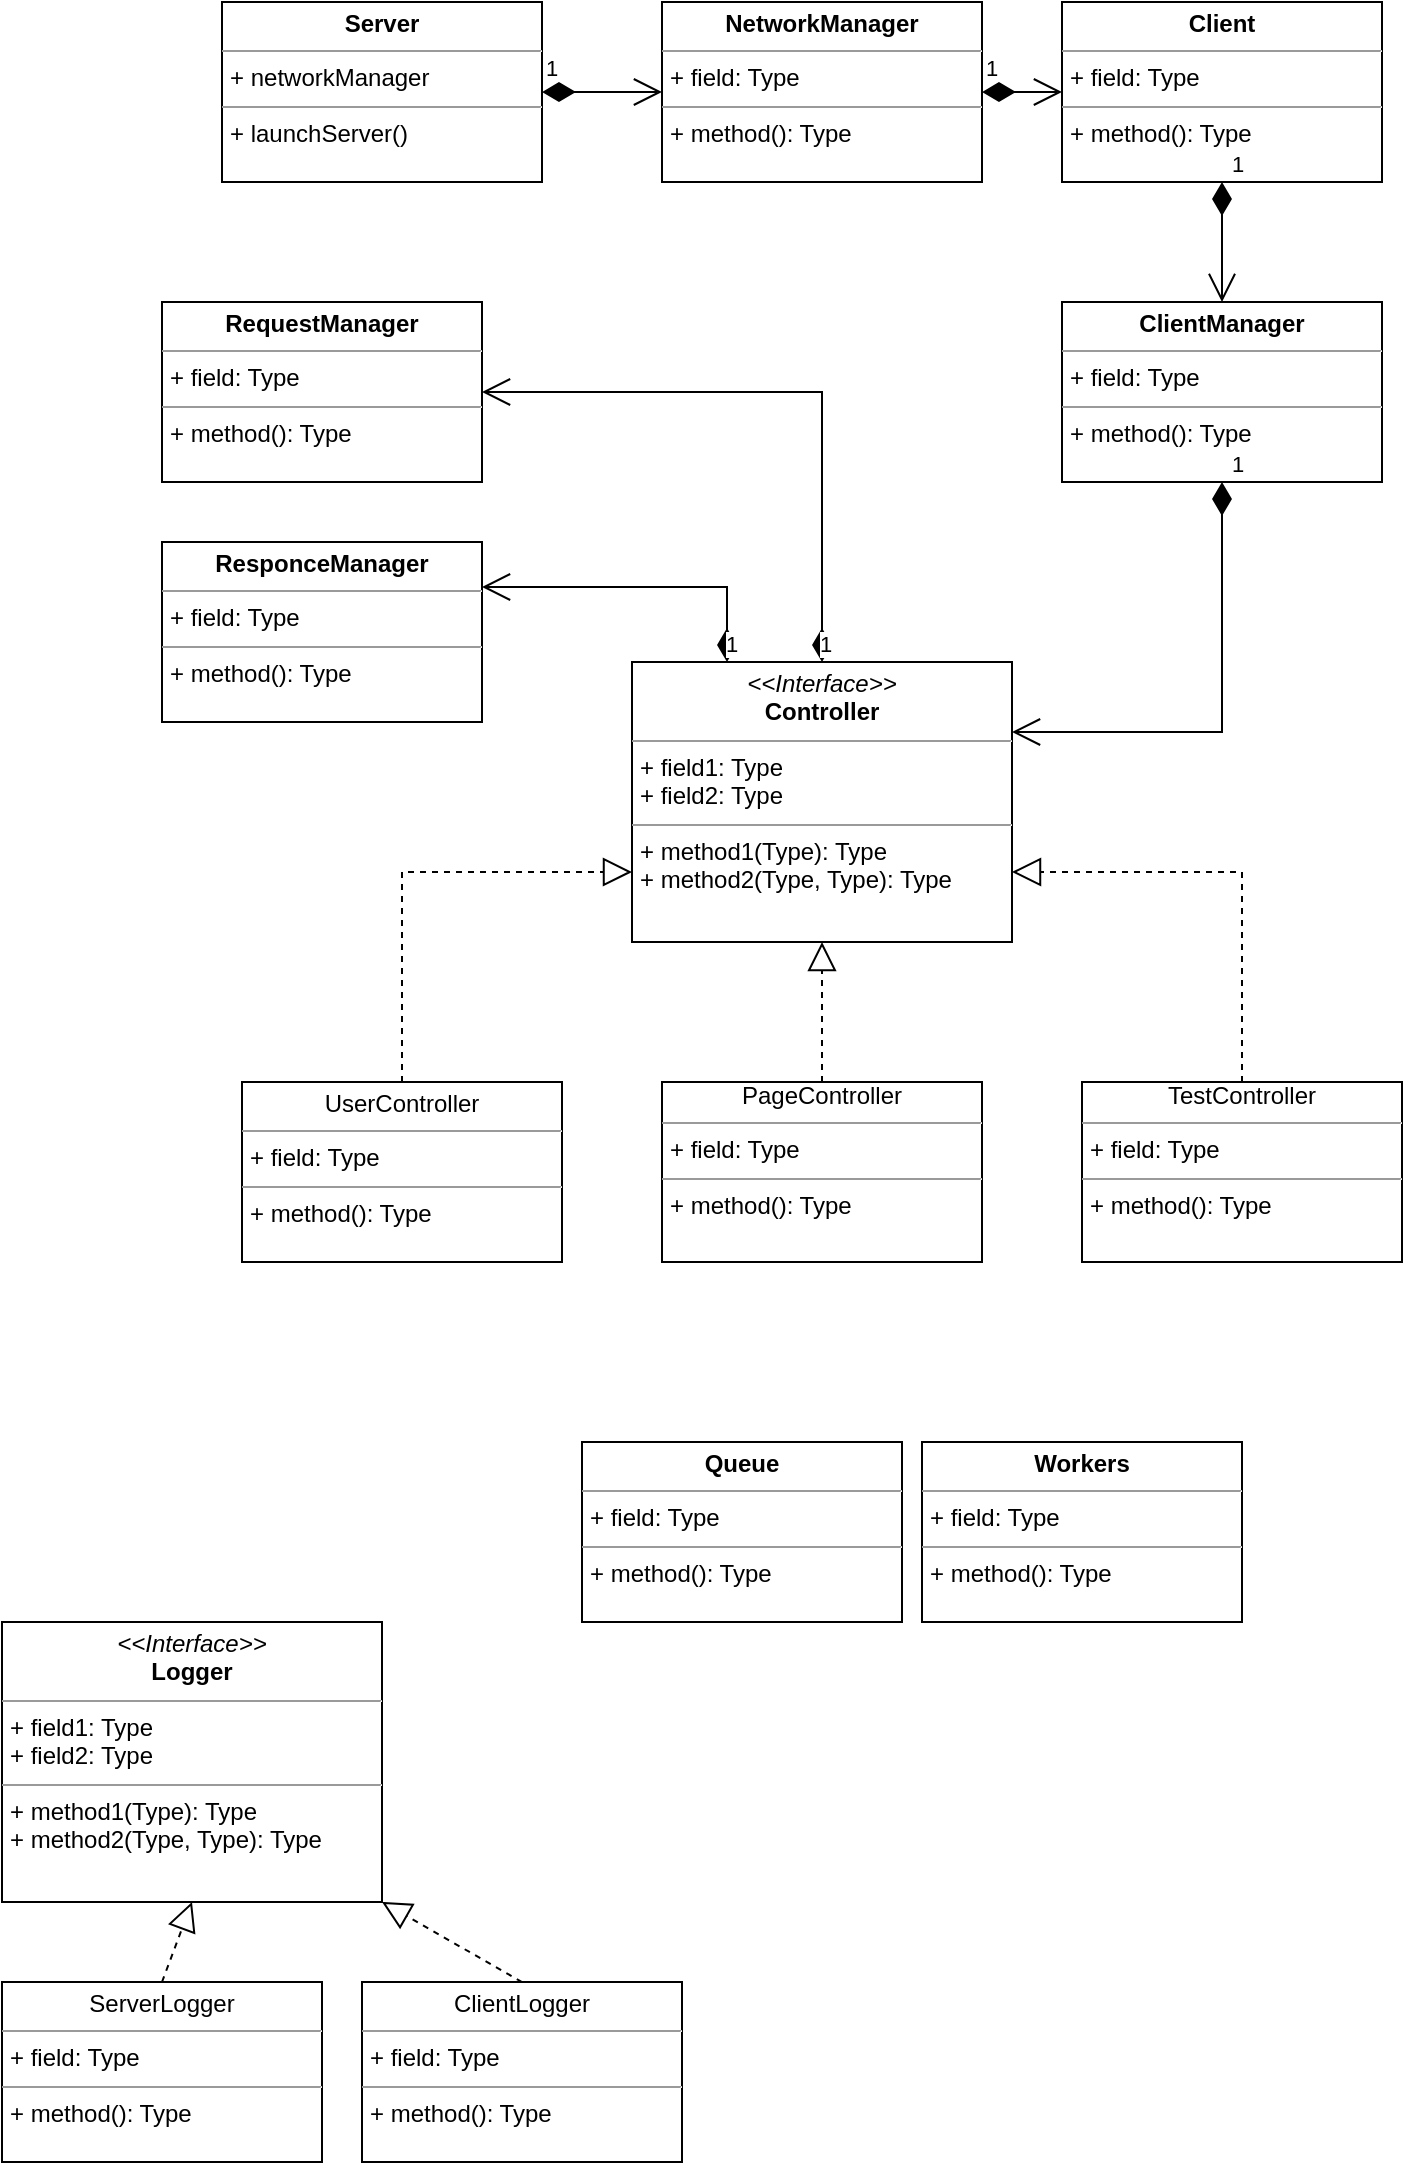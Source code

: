 <mxfile version="17.4.2" type="device" pages="3"><diagram id="GErbBA7jGqO9jW1C5exK" name="Test"><mxGraphModel dx="1199" dy="714" grid="1" gridSize="10" guides="1" tooltips="1" connect="1" arrows="1" fold="1" page="1" pageScale="1" pageWidth="827" pageHeight="1169" math="0" shadow="0"><root><mxCell id="0"/><mxCell id="1" parent="0"/><mxCell id="ic1OIp59XXMpBkzme9X9-5" value="&lt;p style=&quot;margin: 0px ; margin-top: 4px ; text-align: center&quot;&gt;UserController&lt;/p&gt;&lt;hr size=&quot;1&quot;&gt;&lt;p style=&quot;margin: 0px ; margin-left: 4px&quot;&gt;+ field: Type&lt;/p&gt;&lt;hr size=&quot;1&quot;&gt;&lt;p style=&quot;margin: 0px ; margin-left: 4px&quot;&gt;+ method(): Type&lt;/p&gt;" style="verticalAlign=top;align=left;overflow=fill;fontSize=12;fontFamily=Helvetica;html=1;" parent="1" vertex="1"><mxGeometry x="160" y="580" width="160" height="90" as="geometry"/></mxCell><mxCell id="ic1OIp59XXMpBkzme9X9-7" value="&lt;div align=&quot;center&quot;&gt;PageController&lt;/div&gt;&lt;hr size=&quot;1&quot;&gt;&lt;p style=&quot;margin: 0px ; margin-left: 4px&quot;&gt;+ field: Type&lt;/p&gt;&lt;hr size=&quot;1&quot;&gt;&lt;p style=&quot;margin: 0px ; margin-left: 4px&quot;&gt;+ method(): Type&lt;/p&gt;" style="verticalAlign=top;align=left;overflow=fill;fontSize=12;fontFamily=Helvetica;html=1;" parent="1" vertex="1"><mxGeometry x="370" y="580" width="160" height="90" as="geometry"/></mxCell><mxCell id="ic1OIp59XXMpBkzme9X9-8" value="&lt;div align=&quot;center&quot;&gt;TestController&lt;/div&gt;&lt;hr size=&quot;1&quot;&gt;&lt;p style=&quot;margin: 0px ; margin-left: 4px&quot;&gt;+ field: Type&lt;/p&gt;&lt;hr size=&quot;1&quot;&gt;&lt;p style=&quot;margin: 0px ; margin-left: 4px&quot;&gt;+ method(): Type&lt;/p&gt;" style="verticalAlign=top;align=left;overflow=fill;fontSize=12;fontFamily=Helvetica;html=1;" parent="1" vertex="1"><mxGeometry x="580" y="580" width="160" height="90" as="geometry"/></mxCell><mxCell id="ic1OIp59XXMpBkzme9X9-9" value="&lt;p style=&quot;margin: 4px 0px 0px&quot; align=&quot;center&quot;&gt;&lt;b&gt;Server&lt;/b&gt;&lt;br&gt;&lt;/p&gt;&lt;hr size=&quot;1&quot;&gt;&lt;p style=&quot;margin: 0px ; margin-left: 4px&quot;&gt;+ networkManager&lt;br&gt;&lt;/p&gt;&lt;hr size=&quot;1&quot;&gt;&lt;p style=&quot;margin: 0px ; margin-left: 4px&quot;&gt;+ launchServer() &lt;/p&gt;" style="verticalAlign=top;align=left;overflow=fill;fontSize=12;fontFamily=Helvetica;html=1;" parent="1" vertex="1"><mxGeometry x="150" y="40" width="160" height="90" as="geometry"/></mxCell><mxCell id="ic1OIp59XXMpBkzme9X9-10" value="&lt;p style=&quot;margin: 4px 0px 0px&quot; align=&quot;center&quot;&gt;&lt;b&gt;ClientManager&lt;/b&gt;&lt;br&gt;&lt;/p&gt;&lt;hr size=&quot;1&quot;&gt;&lt;p style=&quot;margin: 0px ; margin-left: 4px&quot;&gt;+ field: Type&lt;/p&gt;&lt;hr size=&quot;1&quot;&gt;&lt;p style=&quot;margin: 0px ; margin-left: 4px&quot;&gt;+ method(): Type&lt;/p&gt;" style="verticalAlign=top;align=left;overflow=fill;fontSize=12;fontFamily=Helvetica;html=1;" parent="1" vertex="1"><mxGeometry x="570" y="190" width="160" height="90" as="geometry"/></mxCell><mxCell id="ic1OIp59XXMpBkzme9X9-12" value="&lt;p style=&quot;margin: 0px ; margin-top: 4px ; text-align: center&quot;&gt;&lt;i&gt;&amp;lt;&amp;lt;Interface&amp;gt;&amp;gt;&lt;/i&gt;&lt;br&gt;&lt;b&gt;Controller&lt;/b&gt;&lt;br&gt;&lt;/p&gt;&lt;hr size=&quot;1&quot;&gt;&lt;p style=&quot;margin: 0px ; margin-left: 4px&quot;&gt;+ field1: Type&lt;br&gt;+ field2: Type&lt;/p&gt;&lt;hr size=&quot;1&quot;&gt;&lt;p style=&quot;margin: 0px ; margin-left: 4px&quot;&gt;+ method1(Type): Type&lt;br&gt;+ method2(Type, Type): Type&lt;/p&gt;" style="verticalAlign=top;align=left;overflow=fill;fontSize=12;fontFamily=Helvetica;html=1;" parent="1" vertex="1"><mxGeometry x="355" y="370" width="190" height="140" as="geometry"/></mxCell><mxCell id="ic1OIp59XXMpBkzme9X9-13" value="" style="endArrow=block;dashed=1;endFill=0;endSize=12;html=1;rounded=0;exitX=0.5;exitY=0;exitDx=0;exitDy=0;entryX=0;entryY=0.75;entryDx=0;entryDy=0;" parent="1" source="ic1OIp59XXMpBkzme9X9-5" target="ic1OIp59XXMpBkzme9X9-12" edge="1"><mxGeometry width="160" relative="1" as="geometry"><mxPoint x="446" y="520" as="sourcePoint"/><mxPoint x="606" y="520" as="targetPoint"/><Array as="points"><mxPoint x="240" y="475"/></Array></mxGeometry></mxCell><mxCell id="ic1OIp59XXMpBkzme9X9-14" value="" style="endArrow=block;dashed=1;endFill=0;endSize=12;html=1;rounded=0;exitX=0.5;exitY=0;exitDx=0;exitDy=0;entryX=1;entryY=0.75;entryDx=0;entryDy=0;" parent="1" source="ic1OIp59XXMpBkzme9X9-8" target="ic1OIp59XXMpBkzme9X9-12" edge="1"><mxGeometry width="160" relative="1" as="geometry"><mxPoint x="250" y="590" as="sourcePoint"/><mxPoint x="365" y="485" as="targetPoint"/><Array as="points"><mxPoint x="660" y="475"/></Array></mxGeometry></mxCell><mxCell id="ic1OIp59XXMpBkzme9X9-16" value="" style="endArrow=block;dashed=1;endFill=0;endSize=12;html=1;rounded=0;exitX=0.5;exitY=0;exitDx=0;exitDy=0;entryX=0.5;entryY=1;entryDx=0;entryDy=0;" parent="1" source="ic1OIp59XXMpBkzme9X9-7" target="ic1OIp59XXMpBkzme9X9-12" edge="1"><mxGeometry width="160" relative="1" as="geometry"><mxPoint x="446" y="520" as="sourcePoint"/><mxPoint x="606" y="520" as="targetPoint"/></mxGeometry></mxCell><mxCell id="ic1OIp59XXMpBkzme9X9-18" value="&lt;p style=&quot;margin: 4px 0px 0px&quot; align=&quot;center&quot;&gt;&lt;b&gt;NetworkManager&lt;/b&gt;&lt;br&gt;&lt;/p&gt;&lt;hr size=&quot;1&quot;&gt;&lt;p style=&quot;margin: 0px ; margin-left: 4px&quot;&gt;+ field: Type&lt;/p&gt;&lt;hr size=&quot;1&quot;&gt;&lt;p style=&quot;margin: 0px ; margin-left: 4px&quot;&gt;+ method(): Type&lt;/p&gt;" style="verticalAlign=top;align=left;overflow=fill;fontSize=12;fontFamily=Helvetica;html=1;" parent="1" vertex="1"><mxGeometry x="370" y="40" width="160" height="90" as="geometry"/></mxCell><mxCell id="ic1OIp59XXMpBkzme9X9-19" value="&lt;p style=&quot;margin: 4px 0px 0px&quot; align=&quot;center&quot;&gt;&lt;b&gt;Client&lt;/b&gt;&lt;br&gt;&lt;/p&gt;&lt;hr size=&quot;1&quot;&gt;&lt;p style=&quot;margin: 0px ; margin-left: 4px&quot;&gt;+ field: Type&lt;/p&gt;&lt;hr size=&quot;1&quot;&gt;&lt;p style=&quot;margin: 0px ; margin-left: 4px&quot;&gt;+ method(): Type&lt;/p&gt;" style="verticalAlign=top;align=left;overflow=fill;fontSize=12;fontFamily=Helvetica;html=1;" parent="1" vertex="1"><mxGeometry x="570" y="40" width="160" height="90" as="geometry"/></mxCell><mxCell id="ic1OIp59XXMpBkzme9X9-20" value="&lt;p style=&quot;margin: 4px 0px 0px&quot; align=&quot;center&quot;&gt;&lt;b&gt;RequestManager&lt;/b&gt;&lt;br&gt;&lt;/p&gt;&lt;hr size=&quot;1&quot;&gt;&lt;p style=&quot;margin: 0px ; margin-left: 4px&quot;&gt;+ field: Type&lt;/p&gt;&lt;hr size=&quot;1&quot;&gt;&lt;p style=&quot;margin: 0px ; margin-left: 4px&quot;&gt;+ method(): Type&lt;/p&gt;" style="verticalAlign=top;align=left;overflow=fill;fontSize=12;fontFamily=Helvetica;html=1;" parent="1" vertex="1"><mxGeometry x="120" y="190" width="160" height="90" as="geometry"/></mxCell><mxCell id="ic1OIp59XXMpBkzme9X9-21" value="&lt;p style=&quot;margin: 4px 0px 0px&quot; align=&quot;center&quot;&gt;&lt;b&gt;ResponceManager&lt;/b&gt;&lt;br&gt;&lt;/p&gt;&lt;hr size=&quot;1&quot;&gt;&lt;p style=&quot;margin: 0px ; margin-left: 4px&quot;&gt;+ field: Type&lt;/p&gt;&lt;hr size=&quot;1&quot;&gt;&lt;p style=&quot;margin: 0px ; margin-left: 4px&quot;&gt;+ method(): Type&lt;/p&gt;" style="verticalAlign=top;align=left;overflow=fill;fontSize=12;fontFamily=Helvetica;html=1;" parent="1" vertex="1"><mxGeometry x="120" y="310" width="160" height="90" as="geometry"/></mxCell><mxCell id="ic1OIp59XXMpBkzme9X9-22" value="1" style="endArrow=open;html=1;endSize=12;startArrow=diamondThin;startSize=14;startFill=1;edgeStyle=orthogonalEdgeStyle;align=left;verticalAlign=bottom;rounded=0;exitX=1;exitY=0.5;exitDx=0;exitDy=0;entryX=0;entryY=0.5;entryDx=0;entryDy=0;" parent="1" source="ic1OIp59XXMpBkzme9X9-9" target="ic1OIp59XXMpBkzme9X9-18" edge="1"><mxGeometry x="-1" y="3" relative="1" as="geometry"><mxPoint x="360" y="470" as="sourcePoint"/><mxPoint x="520" y="470" as="targetPoint"/></mxGeometry></mxCell><mxCell id="ic1OIp59XXMpBkzme9X9-28" value="&lt;p style=&quot;margin: 0px ; margin-top: 4px ; text-align: center&quot;&gt;&lt;i&gt;&amp;lt;&amp;lt;Interface&amp;gt;&amp;gt;&lt;/i&gt;&lt;br&gt;&lt;b&gt;Logger&lt;/b&gt;&lt;br&gt;&lt;/p&gt;&lt;hr size=&quot;1&quot;&gt;&lt;p style=&quot;margin: 0px ; margin-left: 4px&quot;&gt;+ field1: Type&lt;br&gt;+ field2: Type&lt;/p&gt;&lt;hr size=&quot;1&quot;&gt;&lt;p style=&quot;margin: 0px ; margin-left: 4px&quot;&gt;+ method1(Type): Type&lt;br&gt;+ method2(Type, Type): Type&lt;/p&gt;" style="verticalAlign=top;align=left;overflow=fill;fontSize=12;fontFamily=Helvetica;html=1;" parent="1" vertex="1"><mxGeometry x="40" y="850" width="190" height="140" as="geometry"/></mxCell><mxCell id="ic1OIp59XXMpBkzme9X9-29" value="&lt;p style=&quot;margin: 0px ; margin-top: 4px ; text-align: center&quot;&gt;ServerLogger&lt;br&gt;&lt;/p&gt;&lt;hr size=&quot;1&quot;&gt;&lt;p style=&quot;margin: 0px ; margin-left: 4px&quot;&gt;+ field: Type&lt;/p&gt;&lt;hr size=&quot;1&quot;&gt;&lt;p style=&quot;margin: 0px ; margin-left: 4px&quot;&gt;+ method(): Type&lt;/p&gt;" style="verticalAlign=top;align=left;overflow=fill;fontSize=12;fontFamily=Helvetica;html=1;" parent="1" vertex="1"><mxGeometry x="40" y="1030" width="160" height="90" as="geometry"/></mxCell><mxCell id="ic1OIp59XXMpBkzme9X9-30" value="&lt;p style=&quot;margin: 0px ; margin-top: 4px ; text-align: center&quot;&gt;ClientLogger&lt;br&gt;&lt;/p&gt;&lt;hr size=&quot;1&quot;&gt;&lt;p style=&quot;margin: 0px ; margin-left: 4px&quot;&gt;+ field: Type&lt;/p&gt;&lt;hr size=&quot;1&quot;&gt;&lt;p style=&quot;margin: 0px ; margin-left: 4px&quot;&gt;+ method(): Type&lt;/p&gt;" style="verticalAlign=top;align=left;overflow=fill;fontSize=12;fontFamily=Helvetica;html=1;" parent="1" vertex="1"><mxGeometry x="220" y="1030" width="160" height="90" as="geometry"/></mxCell><mxCell id="ic1OIp59XXMpBkzme9X9-31" value="" style="endArrow=block;dashed=1;endFill=0;endSize=12;html=1;rounded=0;exitX=0.5;exitY=0;exitDx=0;exitDy=0;entryX=0.5;entryY=1;entryDx=0;entryDy=0;" parent="1" source="ic1OIp59XXMpBkzme9X9-29" target="ic1OIp59XXMpBkzme9X9-28" edge="1"><mxGeometry width="160" relative="1" as="geometry"><mxPoint x="200" y="850" as="sourcePoint"/><mxPoint x="360" y="850" as="targetPoint"/></mxGeometry></mxCell><mxCell id="ic1OIp59XXMpBkzme9X9-32" value="" style="endArrow=block;dashed=1;endFill=0;endSize=12;html=1;rounded=0;exitX=0.5;exitY=0;exitDx=0;exitDy=0;entryX=1;entryY=1;entryDx=0;entryDy=0;" parent="1" source="ic1OIp59XXMpBkzme9X9-30" target="ic1OIp59XXMpBkzme9X9-28" edge="1"><mxGeometry width="160" relative="1" as="geometry"><mxPoint x="200" y="850" as="sourcePoint"/><mxPoint x="360" y="850" as="targetPoint"/></mxGeometry></mxCell><mxCell id="ic1OIp59XXMpBkzme9X9-33" value="1" style="endArrow=open;html=1;endSize=12;startArrow=diamondThin;startSize=14;startFill=1;edgeStyle=orthogonalEdgeStyle;align=left;verticalAlign=bottom;rounded=0;exitX=1;exitY=0.5;exitDx=0;exitDy=0;entryX=0;entryY=0.5;entryDx=0;entryDy=0;" parent="1" source="ic1OIp59XXMpBkzme9X9-18" target="ic1OIp59XXMpBkzme9X9-19" edge="1"><mxGeometry x="-1" y="3" relative="1" as="geometry"><mxPoint x="380" y="470" as="sourcePoint"/><mxPoint x="540" y="470" as="targetPoint"/></mxGeometry></mxCell><mxCell id="ic1OIp59XXMpBkzme9X9-34" value="1" style="endArrow=open;html=1;endSize=12;startArrow=diamondThin;startSize=14;startFill=1;edgeStyle=orthogonalEdgeStyle;align=left;verticalAlign=bottom;rounded=0;exitX=0.5;exitY=1;exitDx=0;exitDy=0;entryX=0.5;entryY=0;entryDx=0;entryDy=0;" parent="1" source="ic1OIp59XXMpBkzme9X9-19" target="ic1OIp59XXMpBkzme9X9-10" edge="1"><mxGeometry x="-1" y="3" relative="1" as="geometry"><mxPoint x="380" y="470" as="sourcePoint"/><mxPoint x="540" y="470" as="targetPoint"/></mxGeometry></mxCell><mxCell id="ic1OIp59XXMpBkzme9X9-35" value="1" style="endArrow=open;html=1;endSize=12;startArrow=diamondThin;startSize=14;startFill=1;edgeStyle=orthogonalEdgeStyle;align=left;verticalAlign=bottom;rounded=0;exitX=0.25;exitY=0;exitDx=0;exitDy=0;entryX=1;entryY=0.25;entryDx=0;entryDy=0;" parent="1" source="ic1OIp59XXMpBkzme9X9-12" target="ic1OIp59XXMpBkzme9X9-21" edge="1"><mxGeometry x="-1" y="3" relative="1" as="geometry"><mxPoint x="380" y="420" as="sourcePoint"/><mxPoint x="350" y="280" as="targetPoint"/></mxGeometry></mxCell><mxCell id="ic1OIp59XXMpBkzme9X9-36" value="1" style="endArrow=open;html=1;endSize=12;startArrow=diamondThin;startSize=14;startFill=1;edgeStyle=orthogonalEdgeStyle;align=left;verticalAlign=bottom;rounded=0;exitX=0.5;exitY=0;exitDx=0;exitDy=0;entryX=1;entryY=0.5;entryDx=0;entryDy=0;" parent="1" source="ic1OIp59XXMpBkzme9X9-12" target="ic1OIp59XXMpBkzme9X9-20" edge="1"><mxGeometry x="-1" y="3" relative="1" as="geometry"><mxPoint x="380" y="420" as="sourcePoint"/><mxPoint x="380" y="190" as="targetPoint"/></mxGeometry></mxCell><mxCell id="ic1OIp59XXMpBkzme9X9-37" value="1" style="endArrow=open;html=1;endSize=12;startArrow=diamondThin;startSize=14;startFill=1;edgeStyle=orthogonalEdgeStyle;align=left;verticalAlign=bottom;rounded=0;entryX=1;entryY=0.25;entryDx=0;entryDy=0;" parent="1" target="ic1OIp59XXMpBkzme9X9-12" edge="1"><mxGeometry x="-1" y="3" relative="1" as="geometry"><mxPoint x="650" y="280" as="sourcePoint"/><mxPoint x="570" y="360" as="targetPoint"/><Array as="points"><mxPoint x="650" y="405"/></Array></mxGeometry></mxCell><mxCell id="ic1OIp59XXMpBkzme9X9-38" value="&lt;p style=&quot;margin: 0px ; margin-top: 4px ; text-align: center&quot;&gt;&lt;b&gt;Workers&lt;/b&gt;&lt;/p&gt;&lt;hr size=&quot;1&quot;&gt;&lt;p style=&quot;margin: 0px ; margin-left: 4px&quot;&gt;+ field: Type&lt;/p&gt;&lt;hr size=&quot;1&quot;&gt;&lt;p style=&quot;margin: 0px ; margin-left: 4px&quot;&gt;+ method(): Type&lt;/p&gt;" style="verticalAlign=top;align=left;overflow=fill;fontSize=12;fontFamily=Helvetica;html=1;" parent="1" vertex="1"><mxGeometry x="500" y="760" width="160" height="90" as="geometry"/></mxCell><mxCell id="ic1OIp59XXMpBkzme9X9-39" value="&lt;p style=&quot;margin: 0px ; margin-top: 4px ; text-align: center&quot;&gt;&lt;b&gt;Queue&lt;/b&gt;&lt;/p&gt;&lt;hr size=&quot;1&quot;&gt;&lt;p style=&quot;margin: 0px ; margin-left: 4px&quot;&gt;+ field: Type&lt;/p&gt;&lt;hr size=&quot;1&quot;&gt;&lt;p style=&quot;margin: 0px ; margin-left: 4px&quot;&gt;+ method(): Type&lt;/p&gt;" style="verticalAlign=top;align=left;overflow=fill;fontSize=12;fontFamily=Helvetica;html=1;" parent="1" vertex="1"><mxGeometry x="330" y="760" width="160" height="90" as="geometry"/></mxCell></root></mxGraphModel></diagram><diagram id="htrWJUoYk0UwvKFnePZf" name="Page-2"><mxGraphModel dx="1572" dy="1705" grid="1" gridSize="9" guides="1" tooltips="1" connect="1" arrows="1" fold="1" page="1" pageScale="1" pageWidth="3300" pageHeight="4681" background="none" math="0" shadow="0"><root><mxCell id="0"/><mxCell id="1" parent="0"/><mxCell id="pacdfbHH_pi9cpvPyqHs-1" value="Server API" style="shape=umlFrame;whiteSpace=wrap;html=1;" parent="1" vertex="1"><mxGeometry x="18" y="36" width="3525" height="1910" as="geometry"/></mxCell><mxCell id="hupkPRQoFIoZTf8vt2y8-1" value="&lt;p style=&quot;margin: 4px 0px 0px&quot; align=&quot;center&quot;&gt;&lt;b&gt;ServerManager&lt;/b&gt;&lt;/p&gt;&lt;hr size=&quot;1&quot;&gt;&lt;p style=&quot;margin: 0px ; margin-left: 4px&quot;&gt;+ port: int&lt;br&gt;&lt;/p&gt;&lt;p style=&quot;margin: 0px ; margin-left: 4px&quot;&gt;+ tmpDir: std::string&lt;/p&gt;&lt;p style=&quot;margin: 0px ; margin-left: 4px&quot;&gt;+ netWorker: NetWorker&lt;/p&gt;&lt;p style=&quot;margin: 0px ; margin-left: 4px&quot;&gt;+ serverSocket: struct sockaddr&lt;br&gt;&lt;/p&gt;&lt;hr size=&quot;1&quot;&gt;&lt;p style=&quot;margin: 0px ; margin-left: 4px&quot;&gt;+ launchServer() &lt;br&gt;&lt;/p&gt;&lt;p style=&quot;margin: 0px ; margin-left: 4px&quot;&gt;- bind()&lt;/p&gt;&lt;p style=&quot;margin: 0px ; margin-left: 4px&quot;&gt;- create_server_socket()&lt;br&gt;&lt;/p&gt;" style="verticalAlign=top;align=left;overflow=fill;fontSize=12;fontFamily=Helvetica;html=1;" parent="1" vertex="1"><mxGeometry x="70" y="162" width="191" height="150" as="geometry"/></mxCell><mxCell id="WNMH3DZynq8Srs9_3ks1-1" value="&lt;p style=&quot;margin: 4px 0px 0px&quot; align=&quot;center&quot;&gt;&lt;b&gt;Planner&lt;/b&gt;&lt;br&gt;&lt;/p&gt;&lt;hr size=&quot;1&quot;&gt;&lt;p style=&quot;margin: 0px ; margin-left: 4px&quot;&gt;+tasks: Task[]&lt;/p&gt;&lt;p style=&quot;margin: 0px ; margin-left: 4px&quot;&gt;- size: int&lt;/p&gt;&lt;p style=&quot;margin: 0px ; margin-left: 4px&quot;&gt;&lt;br&gt; &lt;/p&gt;&lt;hr size=&quot;1&quot;&gt;&lt;p style=&quot;margin: 0px ; margin-left: 4px&quot;&gt;+ is_empty(): bool&lt;br&gt;&lt;/p&gt;&lt;p style=&quot;margin: 0px ; margin-left: 4px&quot;&gt;+ size(): int&lt;br&gt;&lt;/p&gt;&lt;p style=&quot;margin: 0px ; margin-left: 4px&quot;&gt;+ find_task_by_id(task_id): Task&lt;br&gt;&lt;/p&gt;&lt;p style=&quot;margin: 0px ; margin-left: 4px&quot;&gt;+ create_task(Task): void&lt;br&gt;&lt;/p&gt;&lt;p style=&quot;margin: 0px ; margin-left: 4px&quot;&gt;+ read_task(): Task&lt;br&gt;&lt;/p&gt;&lt;p style=&quot;margin: 0px ; margin-left: 4px&quot;&gt;+ update_task(Task): void&lt;br&gt;&lt;/p&gt;&lt;p style=&quot;margin: 0px ; margin-left: 4px&quot;&gt;+ delete_task(int task_id): void&lt;br&gt;&lt;/p&gt;" style="verticalAlign=top;align=left;overflow=fill;fontSize=12;fontFamily=Helvetica;html=1;" parent="1" vertex="1"><mxGeometry x="327.5" y="540" width="293" height="198" as="geometry"/></mxCell><mxCell id="E3m9F8URs45CRp5KHuXE-2" style="edgeStyle=orthogonalEdgeStyle;rounded=0;orthogonalLoop=1;jettySize=auto;html=1;" parent="1" source="upfVMRZmkJyoGnIy5Drv-1" target="D6306H1bhky2oL_l8Wb0-4" edge="1"><mxGeometry relative="1" as="geometry"><Array as="points"><mxPoint x="386" y="243"/><mxPoint x="386" y="243"/></Array></mxGeometry></mxCell><mxCell id="upfVMRZmkJyoGnIy5Drv-1" value="&lt;p style=&quot;margin: 4px 0px 0px&quot; align=&quot;center&quot;&gt;&lt;b&gt;Client&lt;/b&gt;&lt;br&gt;&lt;/p&gt;&lt;hr size=&quot;1&quot;&gt;&lt;p style=&quot;margin: 0px ; margin-left: 4px&quot;&gt;+ client: struct sockaddr&lt;/p&gt;&lt;p style=&quot;margin: 0px ; margin-left: 4px&quot;&gt;+ cli_len: socklen_t&lt;/p&gt;&lt;p style=&quot;margin: 0px ; margin-left: 4px&quot;&gt;+ std::string request&lt;br&gt;&lt;/p&gt;&lt;hr size=&quot;1&quot;&gt;&lt;p style=&quot;margin: 0px ; margin-left: 4px&quot;&gt;&lt;br&gt;&lt;/p&gt;" style="verticalAlign=top;align=left;overflow=fill;fontSize=12;fontFamily=Helvetica;html=1;" parent="1" vertex="1"><mxGeometry x="306" y="90" width="160" height="99" as="geometry"/></mxCell><mxCell id="sw6hHuD8FiXb2akBq_62-8" style="edgeStyle=orthogonalEdgeStyle;rounded=0;orthogonalLoop=1;jettySize=auto;html=1;" parent="1" source="D6306H1bhky2oL_l8Wb0-4" target="WNMH3DZynq8Srs9_3ks1-1" edge="1"><mxGeometry relative="1" as="geometry"/></mxCell><mxCell id="D6306H1bhky2oL_l8Wb0-4" value="&lt;p style=&quot;margin: 4px 0px 0px&quot; align=&quot;center&quot;&gt;&lt;b&gt;NetWorker&lt;/b&gt;&lt;br&gt;&lt;/p&gt;&lt;hr size=&quot;1&quot;&gt;&lt;p style=&quot;margin: 0px ; margin-left: 4px&quot;&gt;+ mainPipe: pid_t&lt;/p&gt;&lt;p style=&quot;margin: 0px ; margin-left: 4px&quot;&gt;+ planner: Planner&lt;br&gt;&lt;/p&gt;&lt;p style=&quot;margin: 0px ; margin-left: 4px&quot;&gt;+ vector&amp;lt;TaskWorker&amp;gt; taskWorkers&lt;/p&gt;&lt;hr size=&quot;1&quot;&gt;&lt;p style=&quot;margin: 0px ; margin-left: 4px&quot;&gt;+ bind()&lt;/p&gt;&lt;p style=&quot;margin: 0px ; margin-left: 4px&quot;&gt;+ listen()&lt;br&gt;&lt;/p&gt;&lt;p style=&quot;margin: 0px ; margin-left: 4px&quot;&gt;+ accept()&lt;/p&gt;" style="verticalAlign=top;align=left;overflow=fill;fontSize=12;fontFamily=Helvetica;html=1;" parent="1" vertex="1"><mxGeometry x="369" y="288" width="210" height="180" as="geometry"/></mxCell><mxCell id="18eRADcxvwYxtZUJslj2-1" value="&lt;p style=&quot;margin: 0px ; margin-top: 4px ; text-align: center&quot;&gt;&lt;i&gt;&amp;lt;&amp;lt;Interface&amp;gt;&amp;gt;&lt;/i&gt;&lt;br&gt;&lt;b&gt;Worker&lt;/b&gt;&lt;br&gt;&lt;/p&gt;&lt;hr size=&quot;1&quot;&gt;&lt;p style=&quot;margin: 0px ; margin-left: 4px&quot;&gt;+ pipe: pid_t&lt;/p&gt;&lt;p style=&quot;margin: 0px ; margin-left: 4px&quot;&gt;+ planner: Planner&lt;/p&gt;&lt;p style=&quot;margin: 0px ; margin-left: 4px&quot;&gt;&lt;/p&gt;&lt;p style=&quot;margin: 0px ; margin-left: 4px&quot;&gt;+ clientSocket: struct sockaddr&lt;br&gt;&lt;/p&gt;&lt;hr size=&quot;1&quot;&gt;&lt;p style=&quot;margin: 0px ; margin-left: 4px&quot;&gt;+ open()&lt;br&gt;&lt;/p&gt;&lt;p style=&quot;margin: 0px ; margin-left: 4px&quot;&gt;+ close()&lt;br&gt;&lt;/p&gt;" style="verticalAlign=top;align=left;overflow=fill;fontSize=12;fontFamily=Helvetica;html=1;" parent="1" vertex="1"><mxGeometry x="548" y="90" width="190" height="140" as="geometry"/></mxCell><mxCell id="sw6hHuD8FiXb2akBq_62-7" style="edgeStyle=orthogonalEdgeStyle;rounded=0;orthogonalLoop=1;jettySize=auto;html=1;" parent="1" source="18eRADcxvwYxtZUJslj2-2" target="WNMH3DZynq8Srs9_3ks1-1" edge="1"><mxGeometry relative="1" as="geometry"><Array as="points"><mxPoint x="746" y="576"/></Array></mxGeometry></mxCell><mxCell id="18eRADcxvwYxtZUJslj2-2" value="&lt;p style=&quot;margin: 4px 0px 0px&quot; align=&quot;center&quot;&gt;&lt;b&gt;TaskWorker&lt;/b&gt;&lt;br&gt;&lt;/p&gt;&lt;hr size=&quot;1&quot;&gt;&lt;p style=&quot;margin: 0px ; margin-left: 4px&quot;&gt;+ task: Task&lt;br&gt;&lt;/p&gt;&lt;hr size=&quot;1&quot;&gt;&lt;p style=&quot;margin: 0px ; margin-left: 4px&quot;&gt;+ get_task()&lt;/p&gt;&lt;p style=&quot;margin: 0px ; margin-left: 4px&quot;&gt;+ recv()&lt;/p&gt;&lt;p style=&quot;margin: 0px ; margin-left: 4px&quot;&gt;+ send()&lt;br&gt;&lt;/p&gt;" style="verticalAlign=top;align=left;overflow=fill;fontSize=12;fontFamily=Helvetica;html=1;" parent="1" vertex="1"><mxGeometry x="666" y="288" width="160" height="180" as="geometry"/></mxCell><mxCell id="18eRADcxvwYxtZUJslj2-4" value="" style="endArrow=block;dashed=1;endFill=0;endSize=12;html=1;rounded=0;exitX=0.5;exitY=0;exitDx=0;exitDy=0;" parent="1" source="D6306H1bhky2oL_l8Wb0-4" target="18eRADcxvwYxtZUJslj2-1" edge="1"><mxGeometry width="160" relative="1" as="geometry"><mxPoint x="340" y="360" as="sourcePoint"/><mxPoint x="500" y="360" as="targetPoint"/></mxGeometry></mxCell><mxCell id="18eRADcxvwYxtZUJslj2-5" value="" style="endArrow=block;dashed=1;endFill=0;endSize=12;html=1;rounded=0;exitX=0.25;exitY=0;exitDx=0;exitDy=0;" parent="1" source="18eRADcxvwYxtZUJslj2-2" target="18eRADcxvwYxtZUJslj2-1" edge="1"><mxGeometry width="160" relative="1" as="geometry"><mxPoint x="340" y="360" as="sourcePoint"/><mxPoint x="500" y="360" as="targetPoint"/></mxGeometry></mxCell><mxCell id="18eRADcxvwYxtZUJslj2-7" value="1" style="endArrow=open;html=1;endSize=12;startArrow=diamondThin;startSize=14;startFill=1;edgeStyle=orthogonalEdgeStyle;align=left;verticalAlign=bottom;rounded=0;exitX=1;exitY=0.5;exitDx=0;exitDy=0;entryX=0;entryY=0.25;entryDx=0;entryDy=0;" parent="1" source="hupkPRQoFIoZTf8vt2y8-1" target="D6306H1bhky2oL_l8Wb0-4" edge="1"><mxGeometry x="-1" y="3" relative="1" as="geometry"><mxPoint x="340" y="420" as="sourcePoint"/><mxPoint x="500" y="420" as="targetPoint"/></mxGeometry></mxCell><mxCell id="18eRADcxvwYxtZUJslj2-8" value="1" style="endArrow=open;html=1;endSize=12;startArrow=diamondThin;startSize=14;startFill=1;edgeStyle=orthogonalEdgeStyle;align=left;verticalAlign=bottom;rounded=0;" parent="1" source="D6306H1bhky2oL_l8Wb0-4" target="18eRADcxvwYxtZUJslj2-2" edge="1"><mxGeometry x="-1" y="3" relative="1" as="geometry"><mxPoint x="340" y="420" as="sourcePoint"/><mxPoint x="500" y="420" as="targetPoint"/></mxGeometry></mxCell><mxCell id="sw6hHuD8FiXb2akBq_62-1" value="&lt;p style=&quot;margin: 0px ; margin-top: 4px ; text-align: center&quot;&gt;GetMethod&lt;/p&gt;&lt;hr size=&quot;1&quot;&gt;&lt;p style=&quot;margin: 0px ; margin-left: 4px&quot;&gt;+ src: const char const*&lt;/p&gt;&lt;hr size=&quot;1&quot;&gt;&lt;p style=&quot;margin: 0px ; margin-left: 4px&quot;&gt;+ check_cache()&lt;/p&gt;&lt;p style=&quot;margin: 0px ; margin-left: 4px&quot;&gt;+ get_data_from_db()&lt;/p&gt;&lt;p style=&quot;margin: 0px ; margin-left: 4px&quot;&gt;+ get_data_from_ml()&lt;br&gt;&lt;/p&gt;" style="verticalAlign=top;align=left;overflow=fill;fontSize=12;fontFamily=Helvetica;html=1;" parent="1" vertex="1"><mxGeometry x="1089" y="945" width="160" height="126" as="geometry"/></mxCell><mxCell id="sw6hHuD8FiXb2akBq_62-2" value="&lt;div align=&quot;center&quot;&gt;DeleteMethod&lt;br&gt;&lt;/div&gt;&lt;hr size=&quot;1&quot;&gt;&lt;p style=&quot;margin: 0px ; margin-left: 4px&quot;&gt;&lt;br&gt;&lt;/p&gt;&lt;hr size=&quot;1&quot;&gt;&lt;p style=&quot;margin: 0px ; margin-left: 4px&quot;&gt;+ delete_data_from_db()&lt;/p&gt;" style="verticalAlign=top;align=left;overflow=fill;fontSize=12;fontFamily=Helvetica;html=1;" parent="1" vertex="1"><mxGeometry x="1321" y="891" width="160" height="90" as="geometry"/></mxCell><mxCell id="sw6hHuD8FiXb2akBq_62-3" value="&lt;div align=&quot;center&quot;&gt;PostMethod&lt;br&gt;&lt;/div&gt;&lt;hr size=&quot;1&quot;&gt;&lt;p style=&quot;margin: 0px ; margin-left: 4px&quot;&gt;&lt;br&gt;&lt;/p&gt;&lt;hr size=&quot;1&quot;&gt;&lt;p style=&quot;margin: 0px ; margin-left: 4px&quot;&gt;+ post_data_to_db()&lt;/p&gt;" style="verticalAlign=top;align=left;overflow=fill;fontSize=12;fontFamily=Helvetica;html=1;" parent="1" vertex="1"><mxGeometry x="1321" y="792" width="160" height="90" as="geometry"/></mxCell><mxCell id="j0ajaIskMK2p03kzQaRw-12" style="edgeStyle=orthogonalEdgeStyle;rounded=0;orthogonalLoop=1;jettySize=auto;html=1;" parent="1" source="sw6hHuD8FiXb2akBq_62-4" target="j0ajaIskMK2p03kzQaRw-10" edge="1"><mxGeometry relative="1" as="geometry"/></mxCell><mxCell id="WY5zRDr0qNXXibGxXmxx-12" style="edgeStyle=orthogonalEdgeStyle;rounded=0;orthogonalLoop=1;jettySize=auto;html=1;" parent="1" source="sw6hHuD8FiXb2akBq_62-4" target="WY5zRDr0qNXXibGxXmxx-2" edge="1"><mxGeometry relative="1" as="geometry"><Array as="points"><mxPoint x="757" y="932"/><mxPoint x="757" y="891"/></Array></mxGeometry></mxCell><mxCell id="sw6hHuD8FiXb2akBq_62-4" value="&lt;p style=&quot;margin: 0px ; margin-top: 4px ; text-align: center&quot;&gt;&lt;i&gt;&amp;lt;&amp;lt;Interface&amp;gt;&amp;gt;&lt;/i&gt;&lt;br&gt;&lt;b&gt;Task&lt;/b&gt;&lt;br&gt;&lt;/p&gt;&lt;hr size=&quot;1&quot;&gt;&lt;p style=&quot;margin: 0px ; margin-left: 4px&quot;&gt;+ type: const char const*&lt;br&gt;+ taskId: int&lt;/p&gt;&lt;p style=&quot;margin: 0px ; margin-left: 4px&quot;&gt;+ clientSocket: struct sockaddr&lt;/p&gt;&lt;p style=&quot;margin: 0px ; margin-left: 4px&quot;&gt;+ TaskMethod taskMethod&lt;br&gt;&lt;/p&gt;&lt;hr size=&quot;1&quot;&gt;&lt;p style=&quot;margin: 0px ; margin-left: 4px&quot;&gt;+ callback()&lt;/p&gt;&lt;p style=&quot;margin: 0px ; margin-left: 4px&quot;&gt;+ create_http(): std::string&lt;/p&gt;&lt;p style=&quot;margin: 0px ; margin-left: 4px&quot;&gt;&lt;br&gt;&lt;/p&gt;" style="verticalAlign=top;align=left;overflow=fill;fontSize=12;fontFamily=Helvetica;html=1;" parent="1" vertex="1"><mxGeometry x="379" y="792" width="190" height="279" as="geometry"/></mxCell><mxCell id="sw6hHuD8FiXb2akBq_62-9" value="&lt;div align=&quot;center&quot;&gt;PutMethod&lt;br&gt;&lt;/div&gt;&lt;hr size=&quot;1&quot;&gt;&lt;br&gt;&lt;hr size=&quot;1&quot;&gt;&lt;p style=&quot;margin: 0px ; margin-left: 4px&quot;&gt;+ put_data_to_db() &lt;/p&gt;" style="verticalAlign=top;align=left;overflow=fill;fontSize=12;fontFamily=Helvetica;html=1;" parent="1" vertex="1"><mxGeometry x="1321" y="693" width="160" height="90" as="geometry"/></mxCell><mxCell id="sw6hHuD8FiXb2akBq_62-10" value="1" style="endArrow=open;html=1;endSize=12;startArrow=diamondThin;startSize=14;startFill=1;edgeStyle=orthogonalEdgeStyle;align=left;verticalAlign=bottom;rounded=0;" parent="1" source="WNMH3DZynq8Srs9_3ks1-1" target="sw6hHuD8FiXb2akBq_62-4" edge="1"><mxGeometry x="-1" y="3" relative="1" as="geometry"><mxPoint x="369" y="585" as="sourcePoint"/><mxPoint x="529" y="585" as="targetPoint"/></mxGeometry></mxCell><mxCell id="sw6hHuD8FiXb2akBq_62-12" value="1" style="endArrow=open;html=1;endSize=12;startArrow=diamondThin;startSize=14;startFill=1;edgeStyle=orthogonalEdgeStyle;align=left;verticalAlign=bottom;rounded=0;" parent="1" source="18eRADcxvwYxtZUJslj2-2" target="sw6hHuD8FiXb2akBq_62-4" edge="1"><mxGeometry x="-1" y="3" relative="1" as="geometry"><mxPoint x="423" y="495" as="sourcePoint"/><mxPoint x="583" y="495" as="targetPoint"/><Array as="points"><mxPoint x="783" y="862"/></Array></mxGeometry></mxCell><mxCell id="FCJbQ7H1LIpddTz7AKYI-1" value="" style="endArrow=block;dashed=1;endFill=0;endSize=12;html=1;rounded=0;" parent="1" source="sw6hHuD8FiXb2akBq_62-1" target="WY5zRDr0qNXXibGxXmxx-2" edge="1"><mxGeometry width="160" relative="1" as="geometry"><mxPoint x="468" y="657" as="sourcePoint"/><mxPoint x="628" y="657" as="targetPoint"/></mxGeometry></mxCell><mxCell id="FCJbQ7H1LIpddTz7AKYI-2" value="" style="endArrow=block;dashed=1;endFill=0;endSize=12;html=1;rounded=0;" parent="1" source="sw6hHuD8FiXb2akBq_62-2" target="WY5zRDr0qNXXibGxXmxx-2" edge="1"><mxGeometry width="160" relative="1" as="geometry"><mxPoint x="468" y="657" as="sourcePoint"/><mxPoint x="628" y="657" as="targetPoint"/></mxGeometry></mxCell><mxCell id="FCJbQ7H1LIpddTz7AKYI-3" value="" style="endArrow=block;dashed=1;endFill=0;endSize=12;html=1;rounded=0;" parent="1" source="sw6hHuD8FiXb2akBq_62-3" target="WY5zRDr0qNXXibGxXmxx-2" edge="1"><mxGeometry width="160" relative="1" as="geometry"><mxPoint x="468" y="657" as="sourcePoint"/><mxPoint x="628" y="657" as="targetPoint"/></mxGeometry></mxCell><mxCell id="HNCb-4MRy_c4NcVGocgh-1" value="" style="endArrow=block;dashed=1;endFill=0;endSize=12;html=1;rounded=0;" parent="1" source="sw6hHuD8FiXb2akBq_62-9" target="WY5zRDr0qNXXibGxXmxx-2" edge="1"><mxGeometry width="160" relative="1" as="geometry"><mxPoint x="441" y="810" as="sourcePoint"/><mxPoint x="601" y="810" as="targetPoint"/></mxGeometry></mxCell><mxCell id="j0ajaIskMK2p03kzQaRw-10" value="Redis" style="shape=folder;fontStyle=1;spacingTop=10;tabWidth=40;tabHeight=14;tabPosition=left;html=1;" parent="1" vertex="1"><mxGeometry x="225" y="891" width="70" height="50" as="geometry"/></mxCell><mxCell id="WY5zRDr0qNXXibGxXmxx-1" value="&lt;p style=&quot;margin: 0px ; margin-top: 4px ; text-align: center&quot;&gt;&lt;b&gt;User&lt;/b&gt;&lt;b&gt;Manager&lt;/b&gt;&lt;/p&gt;&lt;hr size=&quot;1&quot;&gt;&lt;p style=&quot;margin: 0px ; margin-left: 4px&quot;&gt;+ std::string name&lt;/p&gt;&lt;p style=&quot;margin: 0px ; margin-left: 4px&quot;&gt;+ std::string login&lt;/p&gt;&lt;p style=&quot;margin: 0px ; margin-left: 4px&quot;&gt;+ std::string password&lt;br&gt;&lt;/p&gt;&lt;hr size=&quot;1&quot;&gt;&lt;p style=&quot;margin: 0px ; margin-left: 4px&quot;&gt;+ get_user_pages()&lt;/p&gt;&lt;p style=&quot;margin: 0px ; margin-left: 4px&quot;&gt;+ get_user_login()&lt;/p&gt;&lt;p style=&quot;margin: 0px ; margin-left: 4px&quot;&gt;+ get_user_password()&lt;/p&gt;&lt;p style=&quot;margin: 0px ; margin-left: 4px&quot;&gt;...&lt;br&gt;&lt;/p&gt;&lt;p style=&quot;margin: 0px ; margin-left: 4px&quot;&gt;&lt;br&gt;&lt;/p&gt;" style="verticalAlign=top;align=left;overflow=fill;fontSize=12;fontFamily=Helvetica;html=1;" parent="1" vertex="1"><mxGeometry x="258" y="1125" width="190" height="171" as="geometry"/></mxCell><mxCell id="WY5zRDr0qNXXibGxXmxx-2" value="&lt;p style=&quot;margin: 0px ; margin-top: 4px ; text-align: center&quot;&gt;&lt;i&gt;&amp;lt;&amp;lt;Interface&amp;gt;&amp;gt;&lt;/i&gt;&lt;br&gt;&lt;b&gt;TaskMethod&lt;/b&gt;&lt;br&gt;&lt;/p&gt;&lt;hr size=&quot;1&quot;&gt;&lt;p style=&quot;margin: 0px ; margin-left: 4px&quot;&gt;+ type: const char const*&lt;br&gt;+ taskId: int&lt;/p&gt;&lt;hr size=&quot;1&quot;&gt;&lt;br&gt;&lt;p style=&quot;margin: 0px ; margin-left: 4px&quot;&gt;&lt;br&gt;&lt;/p&gt;" style="verticalAlign=top;align=left;overflow=fill;fontSize=12;fontFamily=Helvetica;html=1;" parent="1" vertex="1"><mxGeometry x="945" y="801" width="190" height="108" as="geometry"/></mxCell><mxCell id="WY5zRDr0qNXXibGxXmxx-3" value="&lt;p style=&quot;margin: 0px ; margin-top: 4px ; text-align: center&quot;&gt;&lt;b&gt;Authorizer&lt;/b&gt;&lt;br&gt;&lt;/p&gt;&lt;hr size=&quot;1&quot;&gt;&lt;p style=&quot;margin: 0px ; margin-left: 4px&quot;&gt;+ std::string name&lt;/p&gt;&lt;p style=&quot;margin: 0px ; margin-left: 4px&quot;&gt;+ std::string login&lt;/p&gt;&lt;p style=&quot;margin: 0px ; margin-left: 4px&quot;&gt;+ std::string password&lt;br&gt;&lt;/p&gt;&lt;hr size=&quot;1&quot;&gt;&lt;div&gt;&amp;nbsp;+ auth_user()&lt;/div&gt;&lt;div&gt;&amp;nbsp;+ register_user()&lt;br&gt;&lt;/div&gt;&lt;p style=&quot;margin: 0px ; margin-left: 4px&quot;&gt;...&lt;br&gt;&lt;/p&gt;&lt;p style=&quot;margin: 0px ; margin-left: 4px&quot;&gt;&lt;br&gt;&lt;/p&gt;" style="verticalAlign=top;align=left;overflow=fill;fontSize=12;fontFamily=Helvetica;html=1;" parent="1" vertex="1"><mxGeometry x="475" y="1125" width="190" height="171" as="geometry"/></mxCell><mxCell id="WY5zRDr0qNXXibGxXmxx-4" value="&lt;p style=&quot;margin: 0px ; margin-top: 4px ; text-align: center&quot;&gt;&lt;b&gt;PageManager&lt;/b&gt;&lt;br&gt;&lt;/p&gt;&lt;hr size=&quot;1&quot;&gt;&lt;p style=&quot;margin: 0px ; margin-left: 4px&quot;&gt;+ unsigned int pageId&lt;br&gt;&lt;/p&gt;&lt;p style=&quot;margin: 0px ; margin-left: 4px&quot;&gt;+ std::string heading&lt;/p&gt;&lt;p style=&quot;margin: 0px ; margin-left: 4px&quot;&gt;+ time_t dateOfCreation&lt;br&gt;&lt;/p&gt;&lt;p style=&quot;margin: 0px ; margin-left: 4px&quot;&gt;+ time_t lastSeen&lt;/p&gt;&lt;p style=&quot;margin: 0px ; margin-left: 4px&quot;&gt;&lt;/p&gt;&amp;nbsp;+ list&amp;lt;Block&amp;gt; pageBlocks&lt;br&gt;&lt;hr size=&quot;1&quot;&gt;&lt;div&gt;&amp;nbsp;+ get_page_blocks()&lt;br&gt;&lt;/div&gt;&lt;div&gt;&amp;nbsp;+ register_user()&lt;br&gt;&lt;/div&gt;&lt;p style=&quot;margin: 0px ; margin-left: 4px&quot;&gt;...&lt;br&gt;&lt;/p&gt;&lt;p style=&quot;margin: 0px ; margin-left: 4px&quot;&gt;&lt;br&gt;&lt;/p&gt;" style="verticalAlign=top;align=left;overflow=fill;fontSize=12;fontFamily=Helvetica;html=1;" parent="1" vertex="1"><mxGeometry x="694" y="1125" width="190" height="171" as="geometry"/></mxCell><mxCell id="WY5zRDr0qNXXibGxXmxx-5" value="&lt;p style=&quot;margin: 0px ; margin-top: 4px ; text-align: center&quot;&gt;&lt;b&gt;Headline&lt;/b&gt;&lt;br&gt;&lt;/p&gt;&lt;hr size=&quot;1&quot;&gt;&lt;p style=&quot;margin: 0px ; margin-left: 4px&quot;&gt;+ unsigned int pageId&lt;/p&gt;&lt;p style=&quot;margin: 0px ; margin-left: 4px&quot;&gt;+ unsined int blockId&lt;br&gt;&lt;/p&gt;&lt;hr size=&quot;1&quot;&gt;&lt;div&gt; &lt;/div&gt;&lt;p style=&quot;margin: 0px ; margin-left: 4px&quot;&gt;...&lt;br&gt;&lt;/p&gt;&lt;p style=&quot;margin: 0px ; margin-left: 4px&quot;&gt;&lt;br&gt;&lt;/p&gt;" style="verticalAlign=top;align=left;overflow=fill;fontSize=12;fontFamily=Helvetica;html=1;" parent="1" vertex="1"><mxGeometry x="945" y="1350" width="190" height="171" as="geometry"/></mxCell><mxCell id="WY5zRDr0qNXXibGxXmxx-18" style="edgeStyle=orthogonalEdgeStyle;rounded=0;orthogonalLoop=1;jettySize=auto;html=1;" parent="1" source="WY5zRDr0qNXXibGxXmxx-6" target="WY5zRDr0qNXXibGxXmxx-4" edge="1"><mxGeometry relative="1" as="geometry"/></mxCell><mxCell id="WY5zRDr0qNXXibGxXmxx-6" value="&lt;p style=&quot;margin: 0px ; margin-top: 4px ; text-align: center&quot;&gt;&lt;i&gt;&amp;lt;&amp;lt;Interface&amp;gt;&amp;gt;&lt;/i&gt;&lt;br&gt;&lt;b&gt;Block&lt;/b&gt;&lt;b&gt;Manager&lt;/b&gt;&lt;/p&gt;&lt;hr size=&quot;1&quot;&gt;&lt;p style=&quot;margin: 0px ; margin-left: 4px&quot;&gt;+ std::string type&lt;/p&gt;&lt;p style=&quot;margin: 0px ; margin-left: 4px&quot;&gt;+ unsigned int pageId&lt;/p&gt;&amp;nbsp;+ unsined int blockId&lt;br&gt;&lt;p style=&quot;margin: 0px ; margin-left: 4px&quot;&gt;+ taskId: int&lt;/p&gt;&lt;hr size=&quot;1&quot;&gt;&lt;div&gt;&amp;nbsp;+ create_new_block()&lt;/div&gt;&lt;div&gt;&amp;nbsp;+ get_block_by_id(unsinged int blockId)&lt;br&gt;&lt;/div&gt;&lt;p style=&quot;margin: 0px ; margin-left: 4px&quot;&gt;&lt;br&gt;&lt;/p&gt;" style="verticalAlign=top;align=left;overflow=fill;fontSize=12;fontFamily=Helvetica;html=1;" parent="1" vertex="1"><mxGeometry x="928" y="1125" width="224" height="171" as="geometry"/></mxCell><mxCell id="WY5zRDr0qNXXibGxXmxx-7" value="" style="endArrow=block;dashed=1;endFill=0;endSize=12;html=1;rounded=0;" parent="1" source="WY5zRDr0qNXXibGxXmxx-1" target="sw6hHuD8FiXb2akBq_62-4" edge="1"><mxGeometry width="160" relative="1" as="geometry"><mxPoint x="549" y="981" as="sourcePoint"/><mxPoint x="709" y="981" as="targetPoint"/></mxGeometry></mxCell><mxCell id="WY5zRDr0qNXXibGxXmxx-8" value="" style="endArrow=block;dashed=1;endFill=0;endSize=12;html=1;rounded=0;" parent="1" source="WY5zRDr0qNXXibGxXmxx-3" target="sw6hHuD8FiXb2akBq_62-4" edge="1"><mxGeometry width="160" relative="1" as="geometry"><mxPoint x="300.597" y="1134" as="sourcePoint"/><mxPoint x="388" y="1041.279" as="targetPoint"/></mxGeometry></mxCell><mxCell id="WY5zRDr0qNXXibGxXmxx-9" value="" style="endArrow=block;dashed=1;endFill=0;endSize=12;html=1;rounded=0;" parent="1" source="WY5zRDr0qNXXibGxXmxx-4" target="sw6hHuD8FiXb2akBq_62-4" edge="1"><mxGeometry width="160" relative="1" as="geometry"><mxPoint x="463.581" y="1134" as="sourcePoint"/><mxPoint x="469" y="1080" as="targetPoint"/></mxGeometry></mxCell><mxCell id="WY5zRDr0qNXXibGxXmxx-10" value="" style="endArrow=block;dashed=1;endFill=0;endSize=12;html=1;rounded=0;" parent="1" source="WY5zRDr0qNXXibGxXmxx-6" target="sw6hHuD8FiXb2akBq_62-4" edge="1"><mxGeometry width="160" relative="1" as="geometry"><mxPoint x="625.871" y="1134" as="sourcePoint"/><mxPoint x="578" y="1069.165" as="targetPoint"/></mxGeometry></mxCell><mxCell id="WY5zRDr0qNXXibGxXmxx-13" value="&lt;p style=&quot;margin: 0px ; margin-top: 4px ; text-align: center&quot;&gt;&lt;b&gt;Paragraph&lt;/b&gt;&lt;br&gt;&lt;/p&gt;&lt;hr size=&quot;1&quot;&gt;&lt;p style=&quot;margin: 0px ; margin-left: 4px&quot;&gt;+ unsigned int pageId&lt;/p&gt;&lt;p style=&quot;margin: 0px ; margin-left: 4px&quot;&gt;+ unsined int blockId&lt;br&gt;&lt;/p&gt;&lt;hr size=&quot;1&quot;&gt;&lt;p style=&quot;margin: 0px ; margin-left: 4px&quot;&gt;...&lt;br&gt;&lt;/p&gt;&lt;p style=&quot;margin: 0px ; margin-left: 4px&quot;&gt;&lt;br&gt;&lt;/p&gt;" style="verticalAlign=top;align=left;overflow=fill;fontSize=12;fontFamily=Helvetica;html=1;" parent="1" vertex="1"><mxGeometry x="1169" y="1350" width="190" height="171" as="geometry"/></mxCell><mxCell id="WY5zRDr0qNXXibGxXmxx-14" value="&lt;p style=&quot;margin: 0px ; margin-top: 4px ; text-align: center&quot;&gt;&lt;b&gt;Question&lt;/b&gt;&lt;br&gt;&lt;/p&gt;&lt;hr size=&quot;1&quot;&gt;&lt;p style=&quot;margin: 0px ; margin-left: 4px&quot;&gt;+ std::string question&lt;/p&gt;&lt;p style=&quot;margin: 0px ; margin-left: 4px&quot;&gt;+ std::string answer&lt;/p&gt;&lt;p style=&quot;margin: 0px ; margin-left: 4px&quot;&gt;+ time_t dateOfCreation&lt;br&gt;&lt;/p&gt;&lt;p style=&quot;margin: 0px ; margin-left: 4px&quot;&gt;+ time_t lastSeen&lt;/p&gt;&lt;hr size=&quot;1&quot;&gt;&lt;p style=&quot;margin: 0px ; margin-left: 4px&quot;&gt;...&lt;br&gt;&lt;/p&gt;&lt;p style=&quot;margin: 0px ; margin-left: 4px&quot;&gt;&lt;br&gt;&lt;/p&gt;" style="verticalAlign=top;align=left;overflow=fill;fontSize=12;fontFamily=Helvetica;html=1;" parent="1" vertex="1"><mxGeometry x="1403" y="1350" width="190" height="171" as="geometry"/></mxCell><mxCell id="WY5zRDr0qNXXibGxXmxx-15" value="" style="endArrow=block;dashed=1;endFill=0;endSize=12;html=1;rounded=0;" parent="1" source="WY5zRDr0qNXXibGxXmxx-5" target="WY5zRDr0qNXXibGxXmxx-6" edge="1"><mxGeometry width="160" relative="1" as="geometry"><mxPoint x="1190.882" y="972" as="sourcePoint"/><mxPoint x="1119.941" y="918" as="targetPoint"/></mxGeometry></mxCell><mxCell id="WY5zRDr0qNXXibGxXmxx-16" value="" style="endArrow=block;dashed=1;endFill=0;endSize=12;html=1;rounded=0;" parent="1" source="WY5zRDr0qNXXibGxXmxx-13" target="WY5zRDr0qNXXibGxXmxx-6" edge="1"><mxGeometry width="160" relative="1" as="geometry"><mxPoint x="861" y="1323" as="sourcePoint"/><mxPoint x="861" y="1260" as="targetPoint"/><Array as="points"><mxPoint x="1264" y="1211"/></Array></mxGeometry></mxCell><mxCell id="WY5zRDr0qNXXibGxXmxx-17" value="" style="endArrow=block;dashed=1;endFill=0;endSize=12;html=1;rounded=0;" parent="1" source="WY5zRDr0qNXXibGxXmxx-14" target="WY5zRDr0qNXXibGxXmxx-6" edge="1"><mxGeometry width="160" relative="1" as="geometry"><mxPoint x="994.447" y="1323" as="sourcePoint"/><mxPoint x="927.723" y="1260" as="targetPoint"/><Array as="points"><mxPoint x="1498" y="1211"/></Array></mxGeometry></mxCell><mxCell id="WY5zRDr0qNXXibGxXmxx-19" value="&lt;p style=&quot;margin: 0px ; margin-top: 4px ; text-align: center&quot;&gt;&lt;b&gt;QuestionManager&lt;/b&gt;&lt;/p&gt;&lt;hr size=&quot;1&quot;&gt;&lt;p style=&quot;margin: 0px ; margin-left: 4px&quot;&gt;+ std::string name&lt;/p&gt;&lt;p style=&quot;margin: 0px ; margin-left: 4px&quot;&gt;+ std::string login&lt;/p&gt;&lt;p style=&quot;margin: 0px ; margin-left: 4px&quot;&gt;+ std::string password&lt;br&gt;&lt;/p&gt;&lt;hr size=&quot;1&quot;&gt;&lt;p style=&quot;margin: 0px ; margin-left: 4px&quot;&gt;+ get_user_pages()&lt;/p&gt;&lt;p style=&quot;margin: 0px ; margin-left: 4px&quot;&gt;+ get_user_login()&lt;/p&gt;&lt;p style=&quot;margin: 0px ; margin-left: 4px&quot;&gt;+ get_user_password()&lt;/p&gt;&lt;p style=&quot;margin: 0px ; margin-left: 4px&quot;&gt;...&lt;br&gt;&lt;/p&gt;&lt;p style=&quot;margin: 0px ; margin-left: 4px&quot;&gt;&lt;br&gt;&lt;/p&gt;" style="verticalAlign=top;align=left;overflow=fill;fontSize=12;fontFamily=Helvetica;html=1;" parent="1" vertex="1"><mxGeometry x="45" y="1125" width="190" height="171" as="geometry"/></mxCell><mxCell id="WY5zRDr0qNXXibGxXmxx-20" value="" style="endArrow=block;dashed=1;endFill=0;endSize=12;html=1;rounded=0;" parent="1" source="WY5zRDr0qNXXibGxXmxx-19" target="sw6hHuD8FiXb2akBq_62-4" edge="1"><mxGeometry width="160" relative="1" as="geometry"><mxPoint x="399.081" y="1134" as="sourcePoint"/><mxPoint x="422.5" y="1080" as="targetPoint"/></mxGeometry></mxCell></root></mxGraphModel></diagram><diagram id="oofb5S9GoD6neDrIYVbS" name="Page-3"><mxGraphModel dx="1207" dy="775" grid="1" gridSize="10" guides="1" tooltips="1" connect="1" arrows="1" fold="1" page="1" pageScale="1" pageWidth="3300" pageHeight="4681" math="0" shadow="0"><root><mxCell id="0"/><mxCell id="1" parent="0"/><mxCell id="cUfBuRs8Z0G9iE1g_eXy-21" style="edgeStyle=orthogonalEdgeStyle;shape=connector;rounded=0;orthogonalLoop=1;jettySize=auto;html=1;labelBackgroundColor=default;fontFamily=Helvetica;fontSize=11;fontColor=default;endArrow=classic;strokeColor=default;" parent="1" source="wcZvmu3aMZWvgL7GUlM--1" target="CqdSorF2Fig7YuUKZz5w-1" edge="1"><mxGeometry relative="1" as="geometry"/></mxCell><mxCell id="wcZvmu3aMZWvgL7GUlM--1" value="&lt;p style=&quot;margin: 4px 0px 0px&quot; align=&quot;center&quot;&gt;&lt;b&gt;ServerManager&lt;/b&gt;&lt;/p&gt;&lt;hr size=&quot;1&quot;&gt;&amp;nbsp;- netWorker: NetWorker&lt;p style=&quot;margin: 0px ; margin-left: 4px&quot;&gt;- started: bool&lt;/p&gt;&lt;p style=&quot;margin: 0px ; margin-left: 4px&quot;&gt;- opts: Options&lt;br&gt;&lt;/p&gt;&lt;hr size=&quot;1&quot;&gt;&lt;div&gt;&amp;nbsp;+ run(): int&lt;br&gt;&lt;/div&gt;&lt;div&gt;&amp;nbsp;+ stop(): int&lt;br&gt;&lt;/div&gt;&lt;div&gt;&amp;nbsp;+ restart(): int&lt;br&gt;&lt;/div&gt;&lt;div&gt;&amp;nbsp;+ is_running(): bool&lt;/div&gt;&lt;div&gt;&amp;nbsp;+ set_opts(): int&lt;br&gt;&lt;/div&gt;" style="verticalAlign=top;align=left;overflow=fill;fontSize=12;fontFamily=Helvetica;html=1;rounded=0;" parent="1" vertex="1"><mxGeometry x="1549" y="305" width="191" height="210" as="geometry"/></mxCell><mxCell id="wcZvmu3aMZWvgL7GUlM--2" value="&lt;p style=&quot;margin: 4px 0px 0px&quot; align=&quot;center&quot;&gt;&lt;b&gt;Options&lt;/b&gt;&lt;br&gt;&lt;/p&gt;&lt;hr size=&quot;1&quot;&gt;&lt;div&gt;&amp;nbsp;- owner: std::string&lt;/div&gt;&lt;div&gt;&amp;nbsp;- ip: std::string&lt;/div&gt;&lt;div&gt;&amp;nbsp;- port: unsigned short&lt;/div&gt;&lt;div&gt;&amp;nbsp;- socket: int&lt;br&gt;&lt;/div&gt;&lt;div&gt;&amp;nbsp;- srv_addr: sockaddr_in&lt;br&gt;&lt;/div&gt;&lt;hr size=&quot;1&quot;&gt;&lt;p style=&quot;margin: 0px ; margin-left: 4px&quot;&gt;+ get_info(): std::string&lt;/p&gt;&lt;p style=&quot;margin: 0px ; margin-left: 4px&quot;&gt;+ get_owner(): std::string&lt;/p&gt;&lt;p style=&quot;margin: 0px ; margin-left: 4px&quot;&gt;+ get_ip(): unsigned short&lt;/p&gt;&lt;p style=&quot;margin: 0px ; margin-left: 4px&quot;&gt;+ get_socket(): unsigned int&lt;/p&gt;&lt;p style=&quot;margin: 0px ; margin-left: 4px&quot;&gt;&lt;br&gt;&lt;/p&gt;&lt;p style=&quot;margin: 0px ; margin-left: 4px&quot;&gt;+ set_info(std::string): int&lt;br&gt;&lt;/p&gt;&lt;p style=&quot;margin: 0px ; margin-left: 4px&quot;&gt;+ set_owner(std::string): int&lt;br&gt;&lt;/p&gt;&lt;p style=&quot;margin: 0px ; margin-left: 4px&quot;&gt;+ set_ip(unsigned short): int&lt;br&gt;&lt;/p&gt;&lt;p style=&quot;margin: 0px ; margin-left: 4px&quot;&gt;+ set_socket(int): int&lt;/p&gt;&lt;p style=&quot;margin: 0px ; margin-left: 4px&quot;&gt;&lt;/p&gt;" style="verticalAlign=top;align=left;overflow=fill;fontSize=12;fontFamily=Helvetica;html=1;rounded=0;" parent="1" vertex="1"><mxGeometry x="1279" y="305" width="191" height="300" as="geometry"/></mxCell><mxCell id="wcZvmu3aMZWvgL7GUlM--4" value="" style="endArrow=diamondThin;endFill=1;endSize=24;html=1;edgeStyle=orthogonalEdgeStyle;rounded=0;" parent="1" source="wcZvmu3aMZWvgL7GUlM--2" target="wcZvmu3aMZWvgL7GUlM--1" edge="1"><mxGeometry width="160" relative="1" as="geometry"><mxPoint x="-10" y="790" as="sourcePoint"/><mxPoint x="70" y="730" as="targetPoint"/></mxGeometry></mxCell><mxCell id="cUfBuRs8Z0G9iE1g_eXy-20" style="edgeStyle=orthogonalEdgeStyle;shape=connector;rounded=0;orthogonalLoop=1;jettySize=auto;html=1;labelBackgroundColor=default;fontFamily=Helvetica;fontSize=11;fontColor=default;endArrow=classic;strokeColor=default;" parent="1" source="CqdSorF2Fig7YuUKZz5w-1" target="cUfBuRs8Z0G9iE1g_eXy-7" edge="1"><mxGeometry relative="1" as="geometry"/></mxCell><mxCell id="CqdSorF2Fig7YuUKZz5w-1" value="&lt;p style=&quot;margin: 4px 0px 0px&quot; align=&quot;center&quot;&gt;&lt;b&gt;NetWorker&lt;/b&gt;&lt;br&gt;&lt;/p&gt;&lt;hr size=&quot;1&quot;&gt;&lt;p style=&quot;margin: 0px ; margin-left: 4px&quot;&gt;- io_uring: struct io_uring&lt;/p&gt;&lt;p style=&quot;margin: 0px ; margin-left: 4px&quot;&gt;- sqe: io_uring_sqe&lt;/p&gt;&lt;p style=&quot;margin: 0px ; margin-left: 4px&quot;&gt;- cqe: io_uring_cqe&lt;/p&gt;&lt;p style=&quot;margin: 0px ; margin-left: 4px&quot;&gt;- taskWorkers: vector&amp;lt;TaskWorker&amp;gt;&lt;br&gt;&lt;/p&gt;&lt;p style=&quot;margin: 0px ; margin-left: 4px&quot;&gt;&lt;br&gt;&lt;/p&gt;&lt;hr size=&quot;1&quot;&gt;&lt;div&gt;&amp;nbsp;+ event_loop()&lt;/div&gt;&lt;div&gt;&amp;nbsp;+ add_task_worker(): TaskWorker&lt;br&gt;&lt;/div&gt;" style="verticalAlign=top;align=left;overflow=fill;fontSize=12;fontFamily=Helvetica;html=1;rounded=0;" parent="1" vertex="1"><mxGeometry x="1539.5" y="610" width="210" height="180" as="geometry"/></mxCell><mxCell id="CqdSorF2Fig7YuUKZz5w-2" value="&lt;p style=&quot;margin: 0px ; margin-top: 4px ; text-align: center&quot;&gt;&lt;b&gt;JSONSerializer&lt;/b&gt;&lt;br&gt;&lt;/p&gt;&lt;hr size=&quot;1&quot;&gt;&lt;p style=&quot;margin: 0px ; margin-left: 4px&quot;&gt;+ serialize(std::string): std::string&lt;br&gt;&lt;/p&gt;&lt;p style=&quot;margin: 0px ; margin-left: 4px&quot;&gt;+ deserialize(std::string): std::string&lt;br&gt;&lt;/p&gt;&lt;p style=&quot;margin: 0px ; margin-left: 4px&quot;&gt;&lt;br&gt;&lt;/p&gt;" style="verticalAlign=top;align=left;overflow=fill;fontSize=12;fontFamily=Helvetica;html=1;rounded=0;" parent="1" vertex="1"><mxGeometry x="1809.0" y="2080" width="206.23" height="70" as="geometry"/></mxCell><mxCell id="cUfBuRs8Z0G9iE1g_eXy-45" style="edgeStyle=orthogonalEdgeStyle;shape=connector;rounded=0;orthogonalLoop=1;jettySize=auto;html=1;labelBackgroundColor=default;fontFamily=Helvetica;fontSize=11;fontColor=default;endArrow=classic;strokeColor=default;" parent="1" source="8JYn7rr1V-TEVBO3iPNe-1" target="cUfBuRs8Z0G9iE1g_eXy-42" edge="1"><mxGeometry relative="1" as="geometry"/></mxCell><mxCell id="8JYn7rr1V-TEVBO3iPNe-1" value="&lt;p style=&quot;margin: 4px 0px 0px&quot; align=&quot;center&quot;&gt;&lt;b&gt;User&lt;/b&gt;&lt;br&gt;&lt;/p&gt;&lt;hr size=&quot;1&quot;&gt;&lt;p style=&quot;margin: 0px ; margin-left: 4px&quot;&gt;- connection: sock_addr&lt;/p&gt;&lt;p style=&quot;margin: 0px ; margin-left: 4px&quot;&gt;- id: size_t&lt;/p&gt;&lt;p style=&quot;margin: 0px ; margin-left: 4px&quot;&gt;- nickname: std::string&lt;/p&gt;&lt;p style=&quot;margin: 0px ; margin-left: 4px&quot;&gt;- email: std::string&lt;/p&gt;&lt;p style=&quot;margin: 0px ; margin-left: 4px&quot;&gt;- status: enum&lt;/p&gt;&lt;p style=&quot;margin: 0px ; margin-left: 4px&quot;&gt;- pages: vector &amp;lt;Page&amp;gt;&lt;/p&gt;&lt;p style=&quot;margin: 0px ; margin-left: 4px&quot;&gt;+ stats: IUserStats&lt;/p&gt;&lt;hr size=&quot;1&quot;&gt;&lt;p style=&quot;margin: 0px ; margin-left: 4px&quot;&gt;+ get_info(): std::string&lt;/p&gt;&lt;p style=&quot;margin: 0px ; margin-left: 4px&quot;&gt;+ get_page(size_t page_id): &amp;amp;Page&lt;/p&gt;&lt;p style=&quot;margin: 0px ; margin-left: 4px&quot;&gt;+ get_stats(): &amp;amp;UserStats&lt;/p&gt;" style="verticalAlign=top;align=left;overflow=fill;fontSize=12;fontFamily=Helvetica;html=1;rounded=0;" parent="1" vertex="1"><mxGeometry x="1370" y="2710" width="300" height="250" as="geometry"/></mxCell><mxCell id="8JYn7rr1V-TEVBO3iPNe-11" style="edgeStyle=none;shape=connector;rounded=0;orthogonalLoop=1;jettySize=auto;html=1;dashed=1;labelBackgroundColor=default;fontFamily=Helvetica;fontSize=11;fontColor=default;endArrow=block;endFill=0;endSize=12;strokeColor=default;" parent="1" source="8JYn7rr1V-TEVBO3iPNe-2" target="8JYn7rr1V-TEVBO3iPNe-4" edge="1"><mxGeometry relative="1" as="geometry"><mxPoint x="1837.542" y="1580" as="targetPoint"/></mxGeometry></mxCell><mxCell id="8JYn7rr1V-TEVBO3iPNe-2" value="&lt;p style=&quot;margin: 4px 0px 0px&quot; align=&quot;center&quot;&gt;&lt;b&gt;HTTP_request&lt;/b&gt;&lt;br&gt;&lt;/p&gt;&lt;hr size=&quot;1&quot;&gt;&lt;p style=&quot;margin: 0px ; margin-left: 4px&quot;&gt;- method: std::string&lt;/p&gt;&lt;p style=&quot;margin: 0px ; margin-left: 4px&quot;&gt;- status: std::string&lt;br&gt;&lt;/p&gt;&lt;p style=&quot;margin: 0px ; margin-left: 4px&quot;&gt;- URL: std::string&lt;/p&gt;&lt;hr size=&quot;1&quot;&gt;&lt;p style=&quot;margin: 0px ; margin-left: 4px&quot;&gt;+ get_method(): std::string&lt;/p&gt;&lt;p style=&quot;margin: 0px ; margin-left: 4px&quot;&gt;+ get_status(): std::string&lt;/p&gt;&lt;p style=&quot;margin: 0px ; margin-left: 4px&quot;&gt;+ get_URL(): std::string&lt;/p&gt;&lt;p style=&quot;margin: 0px ; margin-left: 4px&quot;&gt;&lt;br&gt;&lt;/p&gt;&lt;p style=&quot;margin: 0px ; margin-left: 4px&quot;&gt;+ set_method(std::string): int&lt;/p&gt;&lt;p style=&quot;margin: 0px ; margin-left: 4px&quot;&gt;+ set_status(std::string): int&lt;/p&gt;&lt;p style=&quot;margin: 0px ; margin-left: 4px&quot;&gt;+ set_URL(std::string): int&lt;/p&gt;" style="verticalAlign=top;align=left;overflow=fill;fontSize=12;fontFamily=Helvetica;html=1;rounded=0;" parent="1" vertex="1"><mxGeometry x="1619" y="1620" width="270" height="230" as="geometry"/></mxCell><mxCell id="8JYn7rr1V-TEVBO3iPNe-10" style="edgeStyle=none;shape=connector;rounded=0;orthogonalLoop=1;jettySize=auto;html=1;dashed=1;labelBackgroundColor=default;fontFamily=Helvetica;fontSize=11;fontColor=default;endArrow=block;endFill=0;endSize=12;strokeColor=default;" parent="1" source="8JYn7rr1V-TEVBO3iPNe-3" target="8JYn7rr1V-TEVBO3iPNe-4" edge="1"><mxGeometry relative="1" as="geometry"><mxPoint x="1989.407" y="1580" as="targetPoint"/></mxGeometry></mxCell><mxCell id="8JYn7rr1V-TEVBO3iPNe-3" value="&lt;p style=&quot;margin: 4px 0px 0px&quot; align=&quot;center&quot;&gt;&lt;b&gt;HTTP_responce&lt;/b&gt;&lt;br&gt;&lt;/p&gt;&lt;hr size=&quot;1&quot;&gt;&lt;p style=&quot;margin: 0px ; margin-left: 4px&quot;&gt;- description: std::string&lt;br&gt;&lt;/p&gt;&lt;p style=&quot;margin: 0px ; margin-left: 4px&quot;&gt;- status: std::string&lt;br&gt;&lt;/p&gt;&lt;hr size=&quot;1&quot;&gt;&lt;p style=&quot;margin: 0px ; margin-left: 4px&quot;&gt;+ get_description(): std::string&lt;/p&gt;&lt;p style=&quot;margin: 0px ; margin-left: 4px&quot;&gt;+ get_status(): std::string&lt;/p&gt;&lt;p style=&quot;margin: 0px ; margin-left: 4px&quot;&gt;&lt;br&gt;&lt;/p&gt;&lt;p style=&quot;margin: 0px ; margin-left: 4px&quot;&gt;+ set_description(std::string): int&lt;/p&gt;&lt;p style=&quot;margin: 0px ; margin-left: 4px&quot;&gt;+ set_status(std::string): int&lt;/p&gt;&lt;p style=&quot;margin: 0px ; margin-left: 4px&quot;&gt;&lt;/p&gt;" style="verticalAlign=top;align=left;overflow=fill;fontSize=12;fontFamily=Helvetica;html=1;rounded=0;" parent="1" vertex="1"><mxGeometry x="1939" y="1620" width="270" height="230" as="geometry"/></mxCell><mxCell id="8JYn7rr1V-TEVBO3iPNe-4" value="&lt;p style=&quot;margin: 4px 0px 0px&quot; align=&quot;center&quot;&gt;&lt;b&gt;HTTP_handler&lt;/b&gt;&lt;br&gt;&lt;/p&gt;&lt;hr size=&quot;1&quot;&gt;&lt;p style=&quot;margin: 0px ; margin-left: 4px&quot;&gt;- type: std::string&lt;br&gt;&lt;/p&gt;&lt;p style=&quot;margin: 0px ; margin-left: 4px&quot;&gt;- version: unsigned float&lt;/p&gt;&lt;p style=&quot;margin: 0px ; margin-left: 4px&quot;&gt;- headers: std::string&lt;/p&gt;&lt;p style=&quot;margin: 0px ; margin-left: 4px&quot;&gt;- body: std::string&lt;/p&gt;&lt;p style=&quot;margin: 0px ; margin-left: 4px&quot;&gt;- content_length: size_t&lt;/p&gt;&lt;hr size=&quot;1&quot;&gt;&lt;p style=&quot;margin: 0px ; margin-left: 4px&quot;&gt;+ get_headers(): std::string&lt;/p&gt;&lt;p style=&quot;margin: 0px ; margin-left: 4px&quot;&gt;+ get_body(): std::string&lt;/p&gt;&lt;p style=&quot;margin: 0px ; margin-left: 4px&quot;&gt;+ get_http(): std::string&lt;/p&gt;&lt;p style=&quot;margin: 0px ; margin-left: 4px&quot;&gt;+ get_http_legth(): size_t&lt;br&gt;&lt;/p&gt;&lt;p style=&quot;margin: 0px ; margin-left: 4px&quot;&gt;+ get_type(): std::string&lt;/p&gt;&lt;p style=&quot;margin: 0px ; margin-left: 4px&quot;&gt;&lt;br&gt;&lt;/p&gt;&lt;p style=&quot;margin: 0px ; margin-left: 4px&quot;&gt;+ set_http(std::string): int&lt;br&gt;&lt;/p&gt;&lt;p style=&quot;margin: 0px ; margin-left: 4px&quot;&gt;&lt;br&gt;&lt;/p&gt;&lt;p style=&quot;margin: 0px ; margin-left: 4px&quot;&gt;- str_to_lower(std::string): std::string&lt;/p&gt;&lt;p style=&quot;margin: 0px ; margin-left: 4px&quot;&gt;+ static determine_type(std::string): std::string&lt;br&gt;&lt;/p&gt;&lt;p style=&quot;margin: 0px ; margin-left: 4px&quot;&gt;&lt;br&gt;&lt;/p&gt;" style="verticalAlign=top;align=left;overflow=fill;fontSize=12;fontFamily=Helvetica;html=1;rounded=0;" parent="1" vertex="1"><mxGeometry x="1778" y="1270" width="270" height="280" as="geometry"/></mxCell><mxCell id="cUfBuRs8Z0G9iE1g_eXy-3" style="edgeStyle=orthogonalEdgeStyle;shape=connector;rounded=0;orthogonalLoop=1;jettySize=auto;html=1;labelBackgroundColor=default;fontFamily=Helvetica;fontSize=11;fontColor=default;endArrow=classic;strokeColor=default;" parent="1" source="8JYn7rr1V-TEVBO3iPNe-12" target="aEfecCPSUDe-bx53s4Py-2" edge="1"><mxGeometry relative="1" as="geometry"/></mxCell><mxCell id="cUfBuRs8Z0G9iE1g_eXy-50" style="edgeStyle=orthogonalEdgeStyle;shape=connector;rounded=0;orthogonalLoop=1;jettySize=auto;html=1;labelBackgroundColor=default;fontFamily=Helvetica;fontSize=11;fontColor=default;endArrow=classic;strokeColor=default;" parent="1" source="8JYn7rr1V-TEVBO3iPNe-12" target="cUfBuRs8Z0G9iE1g_eXy-48" edge="1"><mxGeometry relative="1" as="geometry"/></mxCell><mxCell id="8JYn7rr1V-TEVBO3iPNe-12" value="&lt;p style=&quot;margin: 4px 0px 0px&quot; align=&quot;center&quot;&gt;&lt;b&gt;Page&lt;/b&gt;&lt;br&gt;&lt;/p&gt;&lt;hr size=&quot;1&quot;&gt;&lt;p style=&quot;margin: 0px ; margin-left: 4px&quot;&gt;- id: size_t&lt;/p&gt;&lt;p style=&quot;margin: 0px ; margin-left: 4px&quot;&gt;- created: std::string&lt;br&gt;&lt;/p&gt;&lt;p style=&quot;margin: 0px ; margin-left: 4px&quot;&gt;- last_visited: std::string&lt;/p&gt;&lt;p style=&quot;margin: 0px ; margin-left: 4px&quot;&gt;- blocks: vector &amp;lt;Block&amp;gt;&lt;/p&gt;&lt;p style=&quot;margin: 0px ; margin-left: 4px&quot;&gt;- stats: PageStats&lt;br&gt;&lt;/p&gt;&lt;hr size=&quot;1&quot;&gt;&lt;p style=&quot;margin: 0px ; margin-left: 4px&quot;&gt;+ get_info(): std::string&lt;/p&gt;&lt;p style=&quot;margin: 0px ; margin-left: 4px&quot;&gt;+ get_page(size_t page_id): &amp;amp;Page&lt;/p&gt;&lt;p style=&quot;margin: 0px ; margin-left: 4px&quot;&gt;+ get_stats(): &amp;amp;PageStats&lt;br&gt;&lt;/p&gt;" style="verticalAlign=top;align=left;overflow=fill;fontSize=12;fontFamily=Helvetica;html=1;rounded=0;" parent="1" vertex="1"><mxGeometry x="1710" y="2710" width="300" height="250" as="geometry"/></mxCell><mxCell id="aEfecCPSUDe-bx53s4Py-6" style="edgeStyle=none;shape=connector;rounded=0;orthogonalLoop=1;jettySize=auto;html=1;dashed=1;labelBackgroundColor=default;fontFamily=Helvetica;fontSize=11;fontColor=default;endArrow=block;endFill=0;endSize=12;strokeColor=default;" parent="1" source="aEfecCPSUDe-bx53s4Py-1" target="aEfecCPSUDe-bx53s4Py-2" edge="1"><mxGeometry relative="1" as="geometry"/></mxCell><mxCell id="aEfecCPSUDe-bx53s4Py-1" value="&lt;p style=&quot;margin: 0px ; margin-top: 4px ; text-align: center&quot;&gt;&lt;b&gt;Headline&lt;/b&gt;&lt;br&gt;&lt;/p&gt;&lt;hr size=&quot;1&quot;&gt;&lt;p style=&quot;margin: 0px ; margin-left: 4px&quot;&gt;- headline: std::string&lt;br&gt;&lt;/p&gt;&lt;hr size=&quot;1&quot;&gt;&lt;div&gt; &lt;/div&gt;&lt;p style=&quot;margin: 0px ; margin-left: 4px&quot;&gt;+ get_headline(): std::string&lt;/p&gt;&lt;p style=&quot;margin: 0px ; margin-left: 4px&quot;&gt;+ set_headline(std::string): int&lt;br&gt;&lt;/p&gt;&lt;p style=&quot;margin: 0px ; margin-left: 4px&quot;&gt;&lt;br&gt;&lt;/p&gt;" style="verticalAlign=top;align=left;overflow=fill;fontSize=12;fontFamily=Helvetica;html=1;rounded=0;" parent="1" vertex="1"><mxGeometry x="2060" y="2940" width="190" height="171" as="geometry"/></mxCell><mxCell id="aEfecCPSUDe-bx53s4Py-2" value="&lt;p style=&quot;margin: 0px ; margin-top: 4px ; text-align: center&quot;&gt;&lt;i&gt;&amp;lt;&amp;lt;Interface&amp;gt;&amp;gt;&lt;/i&gt;&lt;br&gt;&lt;b&gt;Block&lt;/b&gt;&lt;/p&gt;&lt;hr size=&quot;1&quot;&gt;&lt;p style=&quot;margin: 0px ; margin-left: 4px&quot;&gt;- type: std::string&lt;br&gt;&lt;/p&gt;&lt;p style=&quot;margin: 0px ; margin-left: 4px&quot;&gt;- page_id: size_t&lt;br&gt;&lt;/p&gt;&amp;nbsp;- block_id: size_t&lt;br&gt;&lt;hr size=&quot;1&quot;&gt;&lt;div&gt;&amp;nbsp;+ get_type(): std::string&lt;br&gt;&lt;/div&gt;&lt;div&gt;&amp;nbsp;+ get_page_id(): size_t&lt;/div&gt;&lt;div&gt;&amp;nbsp;+ get_block_id(): size_t&lt;/div&gt;&lt;div&gt;&amp;nbsp;+ set_type(std::string): int&lt;br&gt;&lt;/div&gt;&lt;div&gt;&amp;nbsp;+ set_page_id(size_t&amp;nbsp; page_id): int&lt;/div&gt;&lt;div&gt;&amp;nbsp;+ set_block_id(size_t block_id): int&lt;br&gt;&lt;/div&gt;&lt;p style=&quot;margin: 0px ; margin-left: 4px&quot;&gt;&lt;br&gt;&lt;/p&gt;" style="verticalAlign=top;align=left;overflow=fill;fontSize=12;fontFamily=Helvetica;html=1;rounded=0;" parent="1" vertex="1"><mxGeometry x="2060" y="2710" width="224" height="200" as="geometry"/></mxCell><mxCell id="aEfecCPSUDe-bx53s4Py-7" style="edgeStyle=none;shape=connector;rounded=0;orthogonalLoop=1;jettySize=auto;html=1;dashed=1;labelBackgroundColor=default;fontFamily=Helvetica;fontSize=11;fontColor=default;endArrow=block;endFill=0;endSize=12;strokeColor=default;" parent="1" source="aEfecCPSUDe-bx53s4Py-3" target="aEfecCPSUDe-bx53s4Py-2" edge="1"><mxGeometry relative="1" as="geometry"/></mxCell><mxCell id="aEfecCPSUDe-bx53s4Py-3" value="&lt;p style=&quot;margin: 0px ; margin-top: 4px ; text-align: center&quot;&gt;&lt;b&gt;Paragraph&lt;/b&gt;&lt;br&gt;&lt;/p&gt;&lt;hr size=&quot;1&quot;&gt;&lt;p style=&quot;margin: 0px ; margin-left: 4px&quot;&gt;- paragraph: std::string&lt;br&gt;&lt;/p&gt;&lt;hr size=&quot;1&quot;&gt;&lt;div&gt; &lt;/div&gt;&lt;p style=&quot;margin: 0px ; margin-left: 4px&quot;&gt;+ get_paragraph(): std::string&lt;/p&gt;&lt;p style=&quot;margin: 0px ; margin-left: 4px&quot;&gt;+ set_paragraph(std::string): int&lt;br&gt;&lt;/p&gt;&lt;p style=&quot;margin: 0px ; margin-left: 4px&quot;&gt;&lt;br&gt;&lt;br&gt;&lt;/p&gt;" style="verticalAlign=top;align=left;overflow=fill;fontSize=12;fontFamily=Helvetica;html=1;rounded=0;" parent="1" vertex="1"><mxGeometry x="2284" y="2940" width="190" height="171" as="geometry"/></mxCell><mxCell id="aEfecCPSUDe-bx53s4Py-8" style="edgeStyle=none;shape=connector;rounded=0;orthogonalLoop=1;jettySize=auto;html=1;dashed=1;labelBackgroundColor=default;fontFamily=Helvetica;fontSize=11;fontColor=default;endArrow=block;endFill=0;endSize=12;strokeColor=default;" parent="1" source="aEfecCPSUDe-bx53s4Py-4" target="aEfecCPSUDe-bx53s4Py-2" edge="1"><mxGeometry relative="1" as="geometry"/></mxCell><mxCell id="aEfecCPSUDe-bx53s4Py-4" value="&lt;p style=&quot;margin: 0px ; margin-top: 4px ; text-align: center&quot;&gt;&lt;b&gt;Question&lt;/b&gt;&lt;br&gt;&lt;/p&gt;&lt;hr size=&quot;1&quot;&gt;&lt;p style=&quot;margin: 0px ; margin-left: 4px&quot;&gt;+ std::string question&lt;/p&gt;&lt;p style=&quot;margin: 0px ; margin-left: 4px&quot;&gt;+ std::string answer&lt;/p&gt;&lt;p style=&quot;margin: 0px ; margin-left: 4px&quot;&gt;+ time_t dateOfCreation&lt;br&gt;&lt;/p&gt;&lt;p style=&quot;margin: 0px ; margin-left: 4px&quot;&gt;+ time_t lastSeen&lt;/p&gt;&lt;hr size=&quot;1&quot;&gt;&lt;p style=&quot;margin: 0px ; margin-left: 4px&quot;&gt;...&lt;br&gt;&lt;/p&gt;&lt;p style=&quot;margin: 0px ; margin-left: 4px&quot;&gt;&lt;br&gt;&lt;/p&gt;" style="verticalAlign=top;align=left;overflow=fill;fontSize=12;fontFamily=Helvetica;html=1;rounded=0;" parent="1" vertex="1"><mxGeometry x="2518" y="2940" width="190" height="171" as="geometry"/></mxCell><mxCell id="cUfBuRs8Z0G9iE1g_eXy-5" style="edgeStyle=orthogonalEdgeStyle;shape=connector;rounded=0;orthogonalLoop=1;jettySize=auto;html=1;labelBackgroundColor=default;fontFamily=Helvetica;fontSize=11;fontColor=default;endArrow=classic;strokeColor=default;" parent="1" source="aEfecCPSUDe-bx53s4Py-5" target="8JYn7rr1V-TEVBO3iPNe-1" edge="1"><mxGeometry relative="1" as="geometry"/></mxCell><mxCell id="aEfecCPSUDe-bx53s4Py-5" value="&lt;p style=&quot;margin: 0px ; margin-top: 4px ; text-align: center&quot;&gt;&lt;b&gt;Authorizer&lt;/b&gt;&lt;/p&gt;&lt;hr size=&quot;1&quot;&gt;&lt;p style=&quot;margin: 0px ; margin-left: 4px&quot;&gt;&lt;/p&gt;&lt;p style=&quot;margin: 0px ; margin-left: 4px&quot;&gt;+ authorise (Client&amp;amp;): User&lt;/p&gt;&lt;p style=&quot;margin: 0px ; margin-left: 4px&quot;&gt;+ register(Client&amp;amp;): User&lt;/p&gt;" style="verticalAlign=top;align=left;overflow=fill;fontSize=12;fontFamily=Helvetica;html=1;rounded=0;" parent="1" vertex="1"><mxGeometry x="1290" y="2430" width="190" height="61.75" as="geometry"/></mxCell><mxCell id="cUfBuRs8Z0G9iE1g_eXy-6" style="edgeStyle=orthogonalEdgeStyle;shape=connector;rounded=0;orthogonalLoop=1;jettySize=auto;html=1;labelBackgroundColor=default;fontFamily=Helvetica;fontSize=11;fontColor=default;endArrow=classic;strokeColor=default;" parent="1" source="aEfecCPSUDe-bx53s4Py-9" target="8JYn7rr1V-TEVBO3iPNe-12" edge="1"><mxGeometry relative="1" as="geometry"/></mxCell><mxCell id="aEfecCPSUDe-bx53s4Py-9" value="&lt;p style=&quot;margin: 0px ; margin-top: 4px ; text-align: center&quot;&gt;&lt;b&gt;PageManager&lt;/b&gt;&lt;br&gt;&lt;/p&gt;&lt;hr size=&quot;1&quot;&gt;&lt;p style=&quot;margin: 0px ; margin-left: 4px&quot;&gt;&lt;/p&gt;&amp;nbsp;+ get_user_pages(User): vector &amp;lt;Page&amp;gt;&lt;p style=&quot;margin: 0px ; margin-left: 4px&quot;&gt;+ create_page(std::string): Page&lt;/p&gt;&lt;p style=&quot;margin: 0px ; margin-left: 4px&quot;&gt;+ read_page(size_t): Page&lt;/p&gt;&lt;p style=&quot;margin: 0px ; margin-left: 4px&quot;&gt;+ update_page(size_t): Page&lt;/p&gt;&lt;p style=&quot;margin: 0px ; margin-left: 4px&quot;&gt;+ delete_page(size_t): int&lt;br&gt;&lt;/p&gt;" style="verticalAlign=top;align=left;overflow=fill;fontSize=12;fontFamily=Helvetica;html=1;rounded=0;" parent="1" vertex="1"><mxGeometry x="1790" y="2430" width="230" height="120" as="geometry"/></mxCell><mxCell id="cUfBuRs8Z0G9iE1g_eXy-14" style="edgeStyle=orthogonalEdgeStyle;shape=connector;rounded=0;orthogonalLoop=1;jettySize=auto;html=1;labelBackgroundColor=default;fontFamily=Helvetica;fontSize=11;fontColor=default;endArrow=classic;strokeColor=default;" parent="1" source="aEfecCPSUDe-bx53s4Py-10" target="cUfBuRs8Z0G9iE1g_eXy-42" edge="1"><mxGeometry relative="1" as="geometry"><mxPoint x="1520" y="3360" as="targetPoint"/><Array as="points"><mxPoint x="2760" y="2510"/><mxPoint x="2760" y="3500"/><mxPoint x="1330" y="3500"/><mxPoint x="1330" y="3045"/></Array></mxGeometry></mxCell><mxCell id="cUfBuRs8Z0G9iE1g_eXy-16" style="edgeStyle=orthogonalEdgeStyle;shape=connector;rounded=0;orthogonalLoop=1;jettySize=auto;html=1;labelBackgroundColor=default;fontFamily=Helvetica;fontSize=11;fontColor=default;endArrow=classic;strokeColor=default;" parent="1" source="aEfecCPSUDe-bx53s4Py-10" target="8JYn7rr1V-TEVBO3iPNe-1" edge="1"><mxGeometry relative="1" as="geometry"><Array as="points"><mxPoint x="2760" y="2510"/><mxPoint x="2760" y="3500"/><mxPoint x="1330" y="3500"/><mxPoint x="1330" y="2855"/></Array></mxGeometry></mxCell><mxCell id="cUfBuRs8Z0G9iE1g_eXy-52" style="edgeStyle=orthogonalEdgeStyle;shape=connector;rounded=0;orthogonalLoop=1;jettySize=auto;html=1;labelBackgroundColor=default;fontFamily=Helvetica;fontSize=11;fontColor=default;endArrow=classic;strokeColor=default;" parent="1" source="aEfecCPSUDe-bx53s4Py-10" target="cUfBuRs8Z0G9iE1g_eXy-48" edge="1"><mxGeometry relative="1" as="geometry"><Array as="points"><mxPoint x="2760" y="2510"/><mxPoint x="2760" y="3140"/></Array></mxGeometry></mxCell><mxCell id="aEfecCPSUDe-bx53s4Py-10" value="&lt;p style=&quot;margin: 0px ; margin-top: 4px ; text-align: center&quot;&gt;&lt;b&gt;TestManager&lt;/b&gt;&lt;br&gt;&lt;/p&gt;&lt;hr size=&quot;1&quot;&gt;&lt;p style=&quot;margin: 0px ; margin-left: 4px&quot;&gt;&lt;/p&gt;&lt;p style=&quot;margin: 0px ; margin-left: 4px&quot;&gt;+ get_user_info(size_t): User&lt;br&gt;&lt;/p&gt;&lt;p style=&quot;margin: 0px ; margin-left: 4px&quot;&gt;+ get_user_stats(size_t): UserStats&lt;/p&gt;&lt;p style=&quot;margin: 0px ; margin-left: 4px&quot;&gt;+ get_page_stat(size_t): PageStats&lt;br&gt;&lt;/p&gt;" style="verticalAlign=top;align=left;overflow=fill;fontSize=12;fontFamily=Helvetica;html=1;rounded=0;" parent="1" vertex="1"><mxGeometry x="2100" y="2430" width="260" height="160" as="geometry"/></mxCell><mxCell id="cUfBuRs8Z0G9iE1g_eXy-4" style="edgeStyle=orthogonalEdgeStyle;shape=connector;rounded=0;orthogonalLoop=1;jettySize=auto;html=1;labelBackgroundColor=default;fontFamily=Helvetica;fontSize=11;fontColor=default;endArrow=classic;strokeColor=default;" parent="1" source="aEfecCPSUDe-bx53s4Py-11" target="8JYn7rr1V-TEVBO3iPNe-1" edge="1"><mxGeometry relative="1" as="geometry"><Array as="points"><mxPoint x="1645" y="2600"/><mxPoint x="1520" y="2600"/></Array></mxGeometry></mxCell><mxCell id="aEfecCPSUDe-bx53s4Py-11" value="&lt;p style=&quot;margin: 0px ; margin-top: 4px ; text-align: center&quot;&gt;&lt;b&gt;UserManager&lt;/b&gt;&lt;br&gt;&lt;/p&gt;&lt;hr size=&quot;1&quot;&gt;&lt;p style=&quot;margin: 0px ; margin-left: 4px&quot;&gt;&lt;/p&gt;&lt;p style=&quot;margin: 0px ; margin-left: 4px&quot;&gt;+ get_user(size_t): User&lt;/p&gt;&lt;p style=&quot;margin: 0px ; margin-left: 4px&quot;&gt;+ update_user(size_t): User&lt;br&gt;&lt;/p&gt;&lt;p style=&quot;margin: 0px ; margin-left: 4px&quot;&gt;+ delete_user(size_t): User&lt;/p&gt;" style="verticalAlign=top;align=left;overflow=fill;fontSize=12;fontFamily=Helvetica;html=1;rounded=0;" parent="1" vertex="1"><mxGeometry x="1550" y="2430" width="190" height="90" as="geometry"/></mxCell><mxCell id="cUfBuRs8Z0G9iE1g_eXy-7" value="&lt;p style=&quot;margin: 4px 0px 0px&quot; align=&quot;center&quot;&gt;&lt;b&gt;TaskWorker&lt;/b&gt;&lt;br&gt;&lt;/p&gt;&lt;hr size=&quot;1&quot;&gt;&lt;div&gt;&amp;nbsp;- write_buffer: char[1024]&lt;/div&gt;&lt;div&gt;&amp;nbsp;- read_buffer: char[1024]&lt;/div&gt;&lt;div&gt;&amp;nbsp;- max_msg: const size_t&lt;/div&gt;&lt;div&gt;&amp;nbsp;- HTTP_handler&lt;br&gt;&lt;/div&gt;&lt;p style=&quot;margin: 0px ; margin-left: 4px&quot;&gt;&lt;br&gt;&lt;/p&gt;&lt;hr size=&quot;1&quot;&gt;&lt;div&gt;&amp;nbsp;+ event_loop()&lt;/div&gt;&lt;div&gt;&amp;nbsp;+ accept(): HTTP_handler&lt;/div&gt;&lt;div&gt;&amp;nbsp;+ call_manager&lt;br&gt;&lt;/div&gt;" style="verticalAlign=top;align=left;overflow=fill;fontSize=12;fontFamily=Helvetica;html=1;rounded=0;" parent="1" vertex="1"><mxGeometry x="1809" y="610" width="210" height="240" as="geometry"/></mxCell><mxCell id="cUfBuRs8Z0G9iE1g_eXy-9" value="&lt;p style=&quot;margin: 4px 0px 0px&quot; align=&quot;center&quot;&gt;&lt;b&gt;PageStats&lt;/b&gt;&lt;br&gt;&lt;/p&gt;&lt;hr size=&quot;1&quot;&gt;&lt;p style=&quot;margin: 0px ; margin-left: 4px&quot;&gt;- stats here&lt;br&gt;&lt;/p&gt;&lt;hr size=&quot;1&quot;&gt;&amp;nbsp;+ get_stats(): &amp;amp;Stats" style="verticalAlign=top;align=left;overflow=fill;fontSize=12;fontFamily=Helvetica;html=1;rounded=0;" parent="1" vertex="1"><mxGeometry x="1710" y="3210" width="300" height="90" as="geometry"/></mxCell><mxCell id="cUfBuRs8Z0G9iE1g_eXy-22" style="edgeStyle=orthogonalEdgeStyle;shape=connector;rounded=0;orthogonalLoop=1;jettySize=auto;html=1;labelBackgroundColor=default;fontFamily=Helvetica;fontSize=11;fontColor=default;endArrow=classic;strokeColor=default;" parent="1" source="cUfBuRs8Z0G9iE1g_eXy-15" target="wcZvmu3aMZWvgL7GUlM--1" edge="1"><mxGeometry relative="1" as="geometry"/></mxCell><mxCell id="cUfBuRs8Z0G9iE1g_eXy-15" value="&lt;p style=&quot;margin: 4px 0px 0px&quot; align=&quot;center&quot;&gt;&lt;b&gt;Connection&lt;/b&gt;&lt;br&gt;&lt;/p&gt;&lt;hr size=&quot;1&quot;&gt;&amp;nbsp;+ netWorker: NetWorker&lt;p style=&quot;margin: 0px ; margin-left: 4px&quot;&gt;- started: bool&lt;/p&gt;&lt;p style=&quot;margin: 0px ; margin-left: 4px&quot;&gt;- opts: Options&lt;br&gt;&lt;/p&gt;&lt;hr size=&quot;1&quot;&gt;&lt;div&gt;&amp;nbsp;+get_data(): int &lt;/div&gt;" style="verticalAlign=top;align=left;overflow=fill;fontSize=12;fontFamily=Helvetica;html=1;rounded=0;" parent="1" vertex="1"><mxGeometry x="1549" y="120" width="191" height="110" as="geometry"/></mxCell><mxCell id="cUfBuRs8Z0G9iE1g_eXy-23" value="&lt;p style=&quot;margin: 0px ; margin-top: 4px ; text-align: center&quot;&gt;&lt;b&gt;ISerializer&lt;/b&gt;&lt;br&gt;&lt;/p&gt;&lt;hr size=&quot;1&quot;&gt;&lt;p style=&quot;margin: 0px ; margin-left: 4px&quot;&gt;+ serialize(std::string): std::string&lt;br&gt;&lt;/p&gt;&lt;p style=&quot;margin: 0px ; margin-left: 4px&quot;&gt;+ deserialize(std::string): std::string&lt;br&gt;&lt;/p&gt;&lt;p style=&quot;margin: 0px ; margin-left: 4px&quot;&gt;&lt;br&gt;&lt;/p&gt;" style="verticalAlign=top;align=left;overflow=fill;fontSize=12;fontFamily=Helvetica;html=1;rounded=0;" parent="1" vertex="1"><mxGeometry x="1809" y="1980" width="206.23" height="70" as="geometry"/></mxCell><mxCell id="cUfBuRs8Z0G9iE1g_eXy-24" value="" style="endArrow=block;dashed=1;endFill=0;endSize=12;html=1;rounded=0;labelBackgroundColor=default;fontFamily=Helvetica;fontSize=11;fontColor=default;strokeColor=default;shape=connector;" parent="1" source="CqdSorF2Fig7YuUKZz5w-2" target="cUfBuRs8Z0G9iE1g_eXy-23" edge="1"><mxGeometry width="160" relative="1" as="geometry"><mxPoint x="1880" y="1900" as="sourcePoint"/><mxPoint x="2040" y="1900" as="targetPoint"/></mxGeometry></mxCell><mxCell id="cUfBuRs8Z0G9iE1g_eXy-53" style="edgeStyle=orthogonalEdgeStyle;shape=connector;rounded=0;orthogonalLoop=1;jettySize=auto;html=1;labelBackgroundColor=default;fontFamily=Helvetica;fontSize=11;fontColor=default;endArrow=classic;strokeColor=default;" parent="1" source="cUfBuRs8Z0G9iE1g_eXy-26" target="CqdSorF2Fig7YuUKZz5w-2" edge="1"><mxGeometry relative="1" as="geometry"><Array as="points"><mxPoint x="1385" y="2200"/><mxPoint x="1912" y="2200"/></Array></mxGeometry></mxCell><mxCell id="cUfBuRs8Z0G9iE1g_eXy-26" value="&lt;p style=&quot;margin: 0px ; margin-top: 4px ; text-align: center&quot;&gt;&lt;b&gt;IAuthorizer&lt;/b&gt;&lt;/p&gt;&lt;hr size=&quot;1&quot;&gt;&lt;p style=&quot;margin: 0px ; margin-left: 4px&quot;&gt;&lt;/p&gt;&lt;p style=&quot;margin: 0px ; margin-left: 4px&quot;&gt;+ authorise (Client&amp;amp;): User&lt;/p&gt;&lt;p style=&quot;margin: 0px ; margin-left: 4px&quot;&gt;+ register(Client&amp;amp;): User&lt;/p&gt;" style="verticalAlign=top;align=left;overflow=fill;fontSize=12;fontFamily=Helvetica;html=1;rounded=0;" parent="1" vertex="1"><mxGeometry x="1290" y="2250" width="190" height="61.75" as="geometry"/></mxCell><mxCell id="cUfBuRs8Z0G9iE1g_eXy-54" style="edgeStyle=orthogonalEdgeStyle;shape=connector;rounded=0;orthogonalLoop=1;jettySize=auto;html=1;labelBackgroundColor=default;fontFamily=Helvetica;fontSize=11;fontColor=default;endArrow=classic;strokeColor=default;" parent="1" source="cUfBuRs8Z0G9iE1g_eXy-27" target="CqdSorF2Fig7YuUKZz5w-2" edge="1"><mxGeometry relative="1" as="geometry"><Array as="points"><mxPoint x="1644" y="2200"/><mxPoint x="1912" y="2200"/></Array></mxGeometry></mxCell><mxCell id="cUfBuRs8Z0G9iE1g_eXy-27" value="&lt;p style=&quot;margin: 0px ; margin-top: 4px ; text-align: center&quot;&gt;&lt;b&gt;IUserManager&lt;/b&gt;&lt;br&gt;&lt;/p&gt;&lt;hr size=&quot;1&quot;&gt;&lt;p style=&quot;margin: 0px ; margin-left: 4px&quot;&gt;&lt;/p&gt;&lt;p style=&quot;margin: 0px ; margin-left: 4px&quot;&gt;+ get_user(size_t): User&lt;/p&gt;&lt;p style=&quot;margin: 0px ; margin-left: 4px&quot;&gt;+ update_user(size_t): User&lt;br&gt;&lt;/p&gt;&lt;p style=&quot;margin: 0px ; margin-left: 4px&quot;&gt;+ delete_user(size_t): User&lt;/p&gt;" style="verticalAlign=top;align=left;overflow=fill;fontSize=12;fontFamily=Helvetica;html=1;rounded=0;" parent="1" vertex="1"><mxGeometry x="1549" y="2250" width="190" height="90" as="geometry"/></mxCell><mxCell id="cUfBuRs8Z0G9iE1g_eXy-55" style="edgeStyle=orthogonalEdgeStyle;shape=connector;rounded=0;orthogonalLoop=1;jettySize=auto;html=1;labelBackgroundColor=default;fontFamily=Helvetica;fontSize=11;fontColor=default;endArrow=classic;strokeColor=default;" parent="1" source="cUfBuRs8Z0G9iE1g_eXy-28" target="CqdSorF2Fig7YuUKZz5w-2" edge="1"><mxGeometry relative="1" as="geometry"/></mxCell><mxCell id="cUfBuRs8Z0G9iE1g_eXy-28" value="&lt;p style=&quot;margin: 0px ; margin-top: 4px ; text-align: center&quot;&gt;&lt;b&gt;IPageManager&lt;/b&gt;&lt;br&gt;&lt;/p&gt;&lt;hr size=&quot;1&quot;&gt;&lt;p style=&quot;margin: 0px ; margin-left: 4px&quot;&gt;&lt;/p&gt;&amp;nbsp;+ get_user_pages(User): vector &amp;lt;Page&amp;gt;&lt;p style=&quot;margin: 0px ; margin-left: 4px&quot;&gt;+ create_page(std::string): Page&lt;/p&gt;&lt;p style=&quot;margin: 0px ; margin-left: 4px&quot;&gt;+ read_page(size_t): Page&lt;/p&gt;&lt;p style=&quot;margin: 0px ; margin-left: 4px&quot;&gt;+ update_page(size_t): Page&lt;/p&gt;&lt;p style=&quot;margin: 0px ; margin-left: 4px&quot;&gt;+ delete_page(size_t): int&lt;br&gt;&lt;/p&gt;" style="verticalAlign=top;align=left;overflow=fill;fontSize=12;fontFamily=Helvetica;html=1;rounded=0;" parent="1" vertex="1"><mxGeometry x="1790" y="2250" width="230" height="120" as="geometry"/></mxCell><mxCell id="cUfBuRs8Z0G9iE1g_eXy-56" style="edgeStyle=orthogonalEdgeStyle;shape=connector;rounded=0;orthogonalLoop=1;jettySize=auto;html=1;labelBackgroundColor=default;fontFamily=Helvetica;fontSize=11;fontColor=default;endArrow=classic;strokeColor=default;" parent="1" source="cUfBuRs8Z0G9iE1g_eXy-29" target="CqdSorF2Fig7YuUKZz5w-2" edge="1"><mxGeometry relative="1" as="geometry"><Array as="points"><mxPoint x="2230" y="2200"/><mxPoint x="1912" y="2200"/></Array></mxGeometry></mxCell><mxCell id="cUfBuRs8Z0G9iE1g_eXy-29" value="&lt;p style=&quot;margin: 0px ; margin-top: 4px ; text-align: center&quot;&gt;&lt;b&gt;ITestManager&lt;/b&gt;&lt;br&gt;&lt;/p&gt;&lt;hr size=&quot;1&quot;&gt;&lt;p style=&quot;margin: 0px ; margin-left: 4px&quot;&gt;&lt;/p&gt;&lt;p style=&quot;margin: 0px ; margin-left: 4px&quot;&gt;+ get_user_info(size_t): User&lt;br&gt;&lt;/p&gt;&lt;p style=&quot;margin: 0px ; margin-left: 4px&quot;&gt;+ get_user_stats(size_t): UserStats&lt;/p&gt;&lt;p style=&quot;margin: 0px ; margin-left: 4px&quot;&gt;+ get_page_stat(size_t): PageStats&lt;br&gt;&lt;/p&gt;" style="verticalAlign=top;align=left;overflow=fill;fontSize=12;fontFamily=Helvetica;html=1;rounded=0;" parent="1" vertex="1"><mxGeometry x="2100" y="2250" width="260" height="160" as="geometry"/></mxCell><mxCell id="cUfBuRs8Z0G9iE1g_eXy-30" value="" style="endArrow=block;dashed=1;endFill=0;endSize=12;html=1;rounded=0;labelBackgroundColor=default;fontFamily=Helvetica;fontSize=11;fontColor=default;strokeColor=default;shape=connector;" parent="1" source="aEfecCPSUDe-bx53s4Py-5" target="cUfBuRs8Z0G9iE1g_eXy-26" edge="1"><mxGeometry width="160" relative="1" as="geometry"><mxPoint x="2000" y="2520" as="sourcePoint"/><mxPoint x="1840" y="2520" as="targetPoint"/></mxGeometry></mxCell><mxCell id="cUfBuRs8Z0G9iE1g_eXy-32" value="" style="endArrow=block;dashed=1;endFill=0;endSize=12;html=1;rounded=0;labelBackgroundColor=default;fontFamily=Helvetica;fontSize=11;fontColor=default;strokeColor=default;shape=connector;" parent="1" source="aEfecCPSUDe-bx53s4Py-11" target="cUfBuRs8Z0G9iE1g_eXy-27" edge="1"><mxGeometry width="160" relative="1" as="geometry"><mxPoint x="1395" y="2440" as="sourcePoint"/><mxPoint x="1395" y="2321.75" as="targetPoint"/></mxGeometry></mxCell><mxCell id="cUfBuRs8Z0G9iE1g_eXy-33" value="" style="endArrow=block;dashed=1;endFill=0;endSize=12;html=1;rounded=0;labelBackgroundColor=default;fontFamily=Helvetica;fontSize=11;fontColor=default;strokeColor=default;shape=connector;" parent="1" source="aEfecCPSUDe-bx53s4Py-9" target="cUfBuRs8Z0G9iE1g_eXy-28" edge="1"><mxGeometry width="160" relative="1" as="geometry"><mxPoint x="1654.75" y="2440" as="sourcePoint"/><mxPoint x="1654.25" y="2350" as="targetPoint"/></mxGeometry></mxCell><mxCell id="cUfBuRs8Z0G9iE1g_eXy-34" value="" style="endArrow=block;dashed=1;endFill=0;endSize=12;html=1;rounded=0;labelBackgroundColor=default;fontFamily=Helvetica;fontSize=11;fontColor=default;strokeColor=default;shape=connector;" parent="1" source="aEfecCPSUDe-bx53s4Py-10" target="cUfBuRs8Z0G9iE1g_eXy-29" edge="1"><mxGeometry width="160" relative="1" as="geometry"><mxPoint x="1915.0" y="2440" as="sourcePoint"/><mxPoint x="1915.0" y="2380" as="targetPoint"/></mxGeometry></mxCell><mxCell id="cUfBuRs8Z0G9iE1g_eXy-35" style="edgeStyle=orthogonalEdgeStyle;rounded=0;orthogonalLoop=1;jettySize=auto;html=1;endArrow=diamondThin;endFill=1;endSize=24;strokeWidth=1;" parent="1" source="cUfBuRs8Z0G9iE1g_eXy-23" target="8JYn7rr1V-TEVBO3iPNe-2" edge="1"><mxGeometry relative="1" as="geometry"><mxPoint x="756.571" y="2060" as="sourcePoint"/><mxPoint x="811.557" y="2000" as="targetPoint"/></mxGeometry></mxCell><mxCell id="cUfBuRs8Z0G9iE1g_eXy-36" style="edgeStyle=orthogonalEdgeStyle;rounded=0;orthogonalLoop=1;jettySize=auto;html=1;endArrow=diamondThin;endFill=1;endSize=24;strokeWidth=1;" parent="1" source="cUfBuRs8Z0G9iE1g_eXy-23" target="8JYn7rr1V-TEVBO3iPNe-3" edge="1"><mxGeometry relative="1" as="geometry"><mxPoint x="1922.167" y="1990" as="sourcePoint"/><mxPoint x="1765.0" y="1880" as="targetPoint"/></mxGeometry></mxCell><mxCell id="cUfBuRs8Z0G9iE1g_eXy-37" value="&lt;p style=&quot;margin: 4px 0px 0px&quot; align=&quot;center&quot;&gt;&lt;b&gt;IHTTP_handler&lt;/b&gt;&lt;br&gt;&lt;/p&gt;&lt;hr size=&quot;1&quot;&gt;&lt;br&gt;&lt;hr size=&quot;1&quot;&gt;&lt;p style=&quot;margin: 0px ; margin-left: 4px&quot;&gt;+ get_headers(): std::string&lt;/p&gt;&lt;p style=&quot;margin: 0px ; margin-left: 4px&quot;&gt;+ get_body(): std::string&lt;/p&gt;&lt;p style=&quot;margin: 0px ; margin-left: 4px&quot;&gt;+ get_http(): std::string&lt;/p&gt;&lt;p style=&quot;margin: 0px ; margin-left: 4px&quot;&gt;+ get_http_legth(): size_t&lt;br&gt;&lt;/p&gt;&lt;p style=&quot;margin: 0px ; margin-left: 4px&quot;&gt;+ get_type(): std::string&lt;/p&gt;&lt;p style=&quot;margin: 0px ; margin-left: 4px&quot;&gt;&lt;br&gt;&lt;/p&gt;&lt;p style=&quot;margin: 0px ; margin-left: 4px&quot;&gt;+ set_http(std::string): int&lt;br&gt;&lt;/p&gt;&lt;p style=&quot;margin: 0px ; margin-left: 4px&quot;&gt;&lt;br&gt;&lt;/p&gt;&lt;p style=&quot;margin: 0px ; margin-left: 4px&quot;&gt;- str_to_lower(std::string): std::string&lt;/p&gt;&lt;p style=&quot;margin: 0px ; margin-left: 4px&quot;&gt;+ static determine_type(std::string): std::string&lt;br&gt;&lt;/p&gt;&lt;p style=&quot;margin: 0px ; margin-left: 4px&quot;&gt;&lt;br&gt;&lt;/p&gt;" style="verticalAlign=top;align=left;overflow=fill;fontSize=12;fontFamily=Helvetica;html=1;rounded=0;" parent="1" vertex="1"><mxGeometry x="1778" y="950" width="270" height="280" as="geometry"/></mxCell><mxCell id="cUfBuRs8Z0G9iE1g_eXy-39" style="edgeStyle=none;shape=connector;rounded=0;orthogonalLoop=1;jettySize=auto;html=1;dashed=1;labelBackgroundColor=default;fontFamily=Helvetica;fontSize=11;fontColor=default;endArrow=block;endFill=0;endSize=12;strokeColor=default;" parent="1" source="8JYn7rr1V-TEVBO3iPNe-4" target="cUfBuRs8Z0G9iE1g_eXy-37" edge="1"><mxGeometry relative="1" as="geometry"><mxPoint x="1825.983" y="1600" as="sourcePoint"/><mxPoint x="1847.542" y="1560" as="targetPoint"/></mxGeometry></mxCell><mxCell id="cUfBuRs8Z0G9iE1g_eXy-40" style="edgeStyle=orthogonalEdgeStyle;rounded=0;orthogonalLoop=1;jettySize=auto;html=1;endArrow=diamondThin;endFill=1;endSize=24;strokeWidth=1;" parent="1" source="cUfBuRs8Z0G9iE1g_eXy-37" target="cUfBuRs8Z0G9iE1g_eXy-7" edge="1"><mxGeometry relative="1" as="geometry"><mxPoint x="1922.2" y="1990" as="sourcePoint"/><mxPoint x="1660" y="1260" as="targetPoint"/></mxGeometry></mxCell><mxCell id="cUfBuRs8Z0G9iE1g_eXy-49" style="edgeStyle=orthogonalEdgeStyle;shape=connector;rounded=0;orthogonalLoop=1;jettySize=auto;html=1;labelBackgroundColor=default;fontFamily=Helvetica;fontSize=11;fontColor=default;endArrow=classic;strokeColor=default;" parent="1" source="cUfBuRs8Z0G9iE1g_eXy-42" target="cUfBuRs8Z0G9iE1g_eXy-48" edge="1"><mxGeometry relative="1" as="geometry"/></mxCell><mxCell id="cUfBuRs8Z0G9iE1g_eXy-42" value="&lt;p style=&quot;margin: 4px 0px 0px&quot; align=&quot;center&quot;&gt;&lt;b&gt;IUserStats&lt;/b&gt;&lt;br&gt;&lt;/p&gt;&lt;hr size=&quot;1&quot;&gt;&lt;p style=&quot;margin: 0px ; margin-left: 4px&quot;&gt;- &lt;br&gt;&lt;/p&gt;&lt;hr size=&quot;1&quot;&gt;&lt;p style=&quot;margin: 0px ; margin-left: 4px&quot;&gt;+ get_user_pages_stats(size_t page_id): vector &amp;lt;IPageStats&amp;gt;&lt;/p&gt;&lt;p style=&quot;margin: 0px ; margin-left: 4px&quot;&gt;+ get_user_stats(): &amp;amp;Stats&lt;br&gt;&lt;/p&gt;" style="verticalAlign=top;align=left;overflow=fill;fontSize=12;fontFamily=Helvetica;html=1;rounded=0;" parent="1" vertex="1"><mxGeometry x="1355" y="2990" width="330" height="110" as="geometry"/></mxCell><mxCell id="cUfBuRs8Z0G9iE1g_eXy-43" value="&lt;p style=&quot;margin: 4px 0px 0px&quot; align=&quot;center&quot;&gt;&lt;b&gt;UserStats&lt;/b&gt;&lt;br&gt;&lt;/p&gt;&lt;hr size=&quot;1&quot;&gt;&lt;p style=&quot;margin: 0px ; margin-left: 4px&quot;&gt;- stats here&lt;br&gt;&lt;/p&gt;&lt;hr size=&quot;1&quot;&gt;&lt;p style=&quot;margin: 0px ; margin-left: 4px&quot;&gt;+ get_user_pages_stats(size_t page_id): vector &amp;lt;PageStats&amp;gt;&lt;/p&gt;&lt;p style=&quot;margin: 0px ; margin-left: 4px&quot;&gt;+ get_user_stats(): &amp;amp;Stats&lt;br&gt;&lt;/p&gt;" style="verticalAlign=top;align=left;overflow=fill;fontSize=12;fontFamily=Helvetica;html=1;rounded=0;" parent="1" vertex="1"><mxGeometry x="1355" y="3130" width="330" height="110" as="geometry"/></mxCell><mxCell id="cUfBuRs8Z0G9iE1g_eXy-44" style="edgeStyle=none;shape=connector;rounded=0;orthogonalLoop=1;jettySize=auto;html=1;dashed=1;labelBackgroundColor=default;fontFamily=Helvetica;fontSize=11;fontColor=default;endArrow=block;endFill=0;endSize=12;strokeColor=default;" parent="1" source="cUfBuRs8Z0G9iE1g_eXy-43" target="cUfBuRs8Z0G9iE1g_eXy-42" edge="1"><mxGeometry relative="1" as="geometry"><mxPoint x="2171.745" y="2950" as="sourcePoint"/><mxPoint x="2174.111" y="2920" as="targetPoint"/></mxGeometry></mxCell><mxCell id="cUfBuRs8Z0G9iE1g_eXy-48" value="&lt;p style=&quot;margin: 4px 0px 0px&quot; align=&quot;center&quot;&gt;&lt;b&gt;IPageStats&lt;/b&gt;&lt;br&gt;&lt;/p&gt;&lt;hr size=&quot;1&quot;&gt;&lt;p style=&quot;margin: 0px ; margin-left: 4px&quot;&gt;- &lt;br&gt;&lt;/p&gt;&lt;hr size=&quot;1&quot;&gt;&lt;p style=&quot;margin: 0px ; margin-left: 4px&quot;&gt;+ get_stats(): &amp;amp;Stats&lt;/p&gt;" style="verticalAlign=top;align=left;overflow=fill;fontSize=12;fontFamily=Helvetica;html=1;rounded=0;" parent="1" vertex="1"><mxGeometry x="1710" y="3050" width="300" height="110" as="geometry"/></mxCell><mxCell id="cUfBuRs8Z0G9iE1g_eXy-51" style="edgeStyle=none;shape=connector;rounded=0;orthogonalLoop=1;jettySize=auto;html=1;dashed=1;labelBackgroundColor=default;fontFamily=Helvetica;fontSize=11;fontColor=default;endArrow=block;endFill=0;endSize=12;strokeColor=default;" parent="1" source="cUfBuRs8Z0G9iE1g_eXy-9" target="cUfBuRs8Z0G9iE1g_eXy-48" edge="1"><mxGeometry relative="1" as="geometry"><mxPoint x="1530" y="3140" as="sourcePoint"/><mxPoint x="1530" y="3110" as="targetPoint"/></mxGeometry></mxCell></root></mxGraphModel></diagram></mxfile>